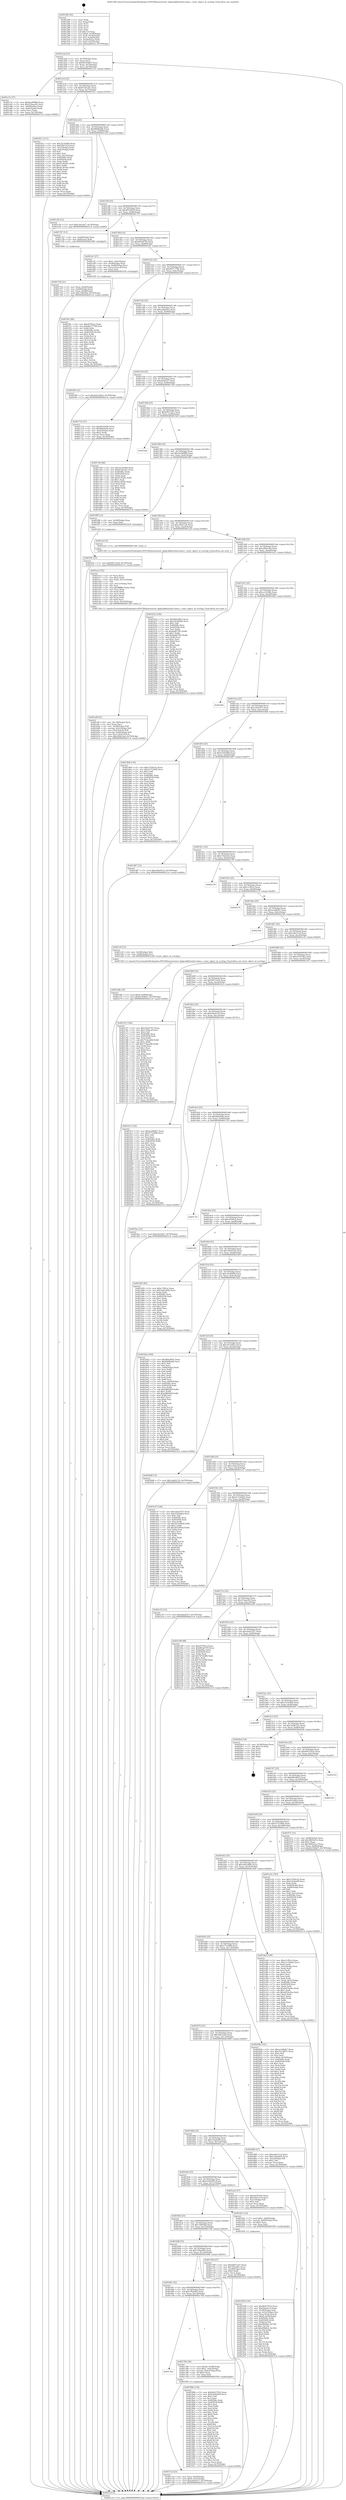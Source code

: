 digraph "0x401280" {
  label = "0x401280 (/mnt/c/Users/mathe/Desktop/tcc/POCII/binaries/extr_kphp-kdblistslists-data.c_store_object_id_overlap_Final-ollvm.out::main(0))"
  labelloc = "t"
  node[shape=record]

  Entry [label="",width=0.3,height=0.3,shape=circle,fillcolor=black,style=filled]
  "0x4012ad" [label="{
     0x4012ad [23]\l
     | [instrs]\l
     &nbsp;&nbsp;0x4012ad \<+3\>: mov -0x70(%rbp),%eax\l
     &nbsp;&nbsp;0x4012b0 \<+2\>: mov %eax,%ecx\l
     &nbsp;&nbsp;0x4012b2 \<+6\>: sub $0x82350b07,%ecx\l
     &nbsp;&nbsp;0x4012b8 \<+3\>: mov %eax,-0x74(%rbp)\l
     &nbsp;&nbsp;0x4012bb \<+3\>: mov %ecx,-0x78(%rbp)\l
     &nbsp;&nbsp;0x4012be \<+6\>: je 0000000000401e7e \<main+0xbfe\>\l
  }"]
  "0x401e7e" [label="{
     0x401e7e [27]\l
     | [instrs]\l
     &nbsp;&nbsp;0x401e7e \<+5\>: mov $0xbae90886,%eax\l
     &nbsp;&nbsp;0x401e83 \<+5\>: mov $0x216aac82,%ecx\l
     &nbsp;&nbsp;0x401e88 \<+3\>: mov -0x68(%rbp),%edx\l
     &nbsp;&nbsp;0x401e8b \<+3\>: cmp -0x4c(%rbp),%edx\l
     &nbsp;&nbsp;0x401e8e \<+3\>: cmovl %ecx,%eax\l
     &nbsp;&nbsp;0x401e91 \<+3\>: mov %eax,-0x70(%rbp)\l
     &nbsp;&nbsp;0x401e94 \<+5\>: jmp 00000000004021c4 \<main+0xf44\>\l
  }"]
  "0x4012c4" [label="{
     0x4012c4 [22]\l
     | [instrs]\l
     &nbsp;&nbsp;0x4012c4 \<+5\>: jmp 00000000004012c9 \<main+0x49\>\l
     &nbsp;&nbsp;0x4012c9 \<+3\>: mov -0x74(%rbp),%eax\l
     &nbsp;&nbsp;0x4012cc \<+5\>: sub $0x87a81ab1,%eax\l
     &nbsp;&nbsp;0x4012d1 \<+3\>: mov %eax,-0x7c(%rbp)\l
     &nbsp;&nbsp;0x4012d4 \<+6\>: je 0000000000401811 \<main+0x591\>\l
  }"]
  Exit [label="",width=0.3,height=0.3,shape=circle,fillcolor=black,style=filled,peripheries=2]
  "0x401811" [label="{
     0x401811 [111]\l
     | [instrs]\l
     &nbsp;&nbsp;0x401811 \<+5\>: mov $0x25c5e0b0,%eax\l
     &nbsp;&nbsp;0x401816 \<+5\>: mov $0x59fc522d,%ecx\l
     &nbsp;&nbsp;0x40181b \<+3\>: mov -0x5c(%rbp),%edx\l
     &nbsp;&nbsp;0x40181e \<+3\>: cmp -0x4c(%rbp),%edx\l
     &nbsp;&nbsp;0x401821 \<+4\>: setl %sil\l
     &nbsp;&nbsp;0x401825 \<+4\>: and $0x1,%sil\l
     &nbsp;&nbsp;0x401829 \<+4\>: mov %sil,-0x22(%rbp)\l
     &nbsp;&nbsp;0x40182d \<+7\>: mov 0x40506c,%edx\l
     &nbsp;&nbsp;0x401834 \<+7\>: mov 0x405058,%edi\l
     &nbsp;&nbsp;0x40183b \<+3\>: mov %edx,%r8d\l
     &nbsp;&nbsp;0x40183e \<+7\>: sub $0x41361fbc,%r8d\l
     &nbsp;&nbsp;0x401845 \<+4\>: sub $0x1,%r8d\l
     &nbsp;&nbsp;0x401849 \<+7\>: add $0x41361fbc,%r8d\l
     &nbsp;&nbsp;0x401850 \<+4\>: imul %r8d,%edx\l
     &nbsp;&nbsp;0x401854 \<+3\>: and $0x1,%edx\l
     &nbsp;&nbsp;0x401857 \<+3\>: cmp $0x0,%edx\l
     &nbsp;&nbsp;0x40185a \<+4\>: sete %sil\l
     &nbsp;&nbsp;0x40185e \<+3\>: cmp $0xa,%edi\l
     &nbsp;&nbsp;0x401861 \<+4\>: setl %r9b\l
     &nbsp;&nbsp;0x401865 \<+3\>: mov %sil,%r10b\l
     &nbsp;&nbsp;0x401868 \<+3\>: and %r9b,%r10b\l
     &nbsp;&nbsp;0x40186b \<+3\>: xor %r9b,%sil\l
     &nbsp;&nbsp;0x40186e \<+3\>: or %sil,%r10b\l
     &nbsp;&nbsp;0x401871 \<+4\>: test $0x1,%r10b\l
     &nbsp;&nbsp;0x401875 \<+3\>: cmovne %ecx,%eax\l
     &nbsp;&nbsp;0x401878 \<+3\>: mov %eax,-0x70(%rbp)\l
     &nbsp;&nbsp;0x40187b \<+5\>: jmp 00000000004021c4 \<main+0xf44\>\l
  }"]
  "0x4012da" [label="{
     0x4012da [22]\l
     | [instrs]\l
     &nbsp;&nbsp;0x4012da \<+5\>: jmp 00000000004012df \<main+0x5f\>\l
     &nbsp;&nbsp;0x4012df \<+3\>: mov -0x74(%rbp),%eax\l
     &nbsp;&nbsp;0x4012e2 \<+5\>: sub $0x88dfb4db,%eax\l
     &nbsp;&nbsp;0x4012e7 \<+3\>: mov %eax,-0x80(%rbp)\l
     &nbsp;&nbsp;0x4012ea \<+6\>: je 0000000000401c5b \<main+0x9db\>\l
  }"]
  "0x401f9c" [label="{
     0x401f9c [12]\l
     | [instrs]\l
     &nbsp;&nbsp;0x401f9c \<+7\>: movl $0xf0071b34,-0x70(%rbp)\l
     &nbsp;&nbsp;0x401fa3 \<+5\>: jmp 00000000004021c4 \<main+0xf44\>\l
  }"]
  "0x401c5b" [label="{
     0x401c5b [12]\l
     | [instrs]\l
     &nbsp;&nbsp;0x401c5b \<+7\>: movl $0xe2b3efe7,-0x70(%rbp)\l
     &nbsp;&nbsp;0x401c62 \<+5\>: jmp 00000000004021c4 \<main+0xf44\>\l
  }"]
  "0x4012f0" [label="{
     0x4012f0 [25]\l
     | [instrs]\l
     &nbsp;&nbsp;0x4012f0 \<+5\>: jmp 00000000004012f5 \<main+0x75\>\l
     &nbsp;&nbsp;0x4012f5 \<+3\>: mov -0x74(%rbp),%eax\l
     &nbsp;&nbsp;0x4012f8 \<+5\>: sub $0x90324f30,%eax\l
     &nbsp;&nbsp;0x4012fd \<+6\>: mov %eax,-0x84(%rbp)\l
     &nbsp;&nbsp;0x401303 \<+6\>: je 0000000000401747 \<main+0x4c7\>\l
  }"]
  "0x401f0c" [label="{
     0x401f0c [89]\l
     | [instrs]\l
     &nbsp;&nbsp;0x401f0c \<+5\>: mov $0xe9795e2,%edx\l
     &nbsp;&nbsp;0x401f11 \<+5\>: mov $0x9b377706,%esi\l
     &nbsp;&nbsp;0x401f16 \<+3\>: xor %r8d,%r8d\l
     &nbsp;&nbsp;0x401f19 \<+8\>: mov 0x40506c,%r9d\l
     &nbsp;&nbsp;0x401f21 \<+8\>: mov 0x405058,%r10d\l
     &nbsp;&nbsp;0x401f29 \<+4\>: sub $0x1,%r8d\l
     &nbsp;&nbsp;0x401f2d \<+3\>: mov %r9d,%r11d\l
     &nbsp;&nbsp;0x401f30 \<+3\>: add %r8d,%r11d\l
     &nbsp;&nbsp;0x401f33 \<+4\>: imul %r11d,%r9d\l
     &nbsp;&nbsp;0x401f37 \<+4\>: and $0x1,%r9d\l
     &nbsp;&nbsp;0x401f3b \<+4\>: cmp $0x0,%r9d\l
     &nbsp;&nbsp;0x401f3f \<+3\>: sete %bl\l
     &nbsp;&nbsp;0x401f42 \<+4\>: cmp $0xa,%r10d\l
     &nbsp;&nbsp;0x401f46 \<+4\>: setl %r14b\l
     &nbsp;&nbsp;0x401f4a \<+3\>: mov %bl,%r15b\l
     &nbsp;&nbsp;0x401f4d \<+3\>: and %r14b,%r15b\l
     &nbsp;&nbsp;0x401f50 \<+3\>: xor %r14b,%bl\l
     &nbsp;&nbsp;0x401f53 \<+3\>: or %bl,%r15b\l
     &nbsp;&nbsp;0x401f56 \<+4\>: test $0x1,%r15b\l
     &nbsp;&nbsp;0x401f5a \<+3\>: cmovne %esi,%edx\l
     &nbsp;&nbsp;0x401f5d \<+3\>: mov %edx,-0x70(%rbp)\l
     &nbsp;&nbsp;0x401f60 \<+5\>: jmp 00000000004021c4 \<main+0xf44\>\l
  }"]
  "0x401747" [label="{
     0x401747 [13]\l
     | [instrs]\l
     &nbsp;&nbsp;0x401747 \<+4\>: mov -0x40(%rbp),%rax\l
     &nbsp;&nbsp;0x40174b \<+4\>: mov 0x8(%rax),%rdi\l
     &nbsp;&nbsp;0x40174f \<+5\>: call 0000000000401060 \<atoi@plt\>\l
     | [calls]\l
     &nbsp;&nbsp;0x401060 \{1\} (unknown)\l
  }"]
  "0x401309" [label="{
     0x401309 [25]\l
     | [instrs]\l
     &nbsp;&nbsp;0x401309 \<+5\>: jmp 000000000040130e \<main+0x8e\>\l
     &nbsp;&nbsp;0x40130e \<+3\>: mov -0x74(%rbp),%eax\l
     &nbsp;&nbsp;0x401311 \<+5\>: sub $0x993a8739,%eax\l
     &nbsp;&nbsp;0x401316 \<+6\>: mov %eax,-0x88(%rbp)\l
     &nbsp;&nbsp;0x40131c \<+6\>: je 0000000000401ef1 \<main+0xc71\>\l
  }"]
  "0x401e6b" [label="{
     0x401e6b [19]\l
     | [instrs]\l
     &nbsp;&nbsp;0x401e6b \<+7\>: movl $0x0,-0x68(%rbp)\l
     &nbsp;&nbsp;0x401e72 \<+7\>: movl $0x82350b07,-0x70(%rbp)\l
     &nbsp;&nbsp;0x401e79 \<+5\>: jmp 00000000004021c4 \<main+0xf44\>\l
  }"]
  "0x401ef1" [label="{
     0x401ef1 [27]\l
     | [instrs]\l
     &nbsp;&nbsp;0x401ef1 \<+7\>: movl $0x1,-0x6c(%rbp)\l
     &nbsp;&nbsp;0x401ef8 \<+4\>: mov -0x58(%rbp),%rax\l
     &nbsp;&nbsp;0x401efc \<+4\>: movslq -0x68(%rbp),%rcx\l
     &nbsp;&nbsp;0x401f00 \<+4\>: mov (%rax,%rcx,8),%rax\l
     &nbsp;&nbsp;0x401f04 \<+3\>: mov %rax,%rdi\l
     &nbsp;&nbsp;0x401f07 \<+5\>: call 0000000000401030 \<free@plt\>\l
     | [calls]\l
     &nbsp;&nbsp;0x401030 \{1\} (unknown)\l
  }"]
  "0x401322" [label="{
     0x401322 [25]\l
     | [instrs]\l
     &nbsp;&nbsp;0x401322 \<+5\>: jmp 0000000000401327 \<main+0xa7\>\l
     &nbsp;&nbsp;0x401327 \<+3\>: mov -0x74(%rbp),%eax\l
     &nbsp;&nbsp;0x40132a \<+5\>: sub $0x9b377706,%eax\l
     &nbsp;&nbsp;0x40132f \<+6\>: mov %eax,-0x8c(%rbp)\l
     &nbsp;&nbsp;0x401335 \<+6\>: je 0000000000401f65 \<main+0xce5\>\l
  }"]
  "0x401af9" [label="{
     0x401af9 [41]\l
     | [instrs]\l
     &nbsp;&nbsp;0x401af9 \<+6\>: mov -0x130(%rbp),%ecx\l
     &nbsp;&nbsp;0x401aff \<+3\>: imul %eax,%ecx\l
     &nbsp;&nbsp;0x401b02 \<+4\>: mov -0x58(%rbp),%r8\l
     &nbsp;&nbsp;0x401b06 \<+4\>: movslq -0x5c(%rbp),%r9\l
     &nbsp;&nbsp;0x401b0a \<+4\>: mov (%r8,%r9,8),%r8\l
     &nbsp;&nbsp;0x401b0e \<+4\>: movslq -0x64(%rbp),%r9\l
     &nbsp;&nbsp;0x401b12 \<+4\>: mov %ecx,(%r8,%r9,4)\l
     &nbsp;&nbsp;0x401b16 \<+7\>: movl $0xc69d3c4d,-0x70(%rbp)\l
     &nbsp;&nbsp;0x401b1d \<+5\>: jmp 00000000004021c4 \<main+0xf44\>\l
  }"]
  "0x401f65" [label="{
     0x401f65 [12]\l
     | [instrs]\l
     &nbsp;&nbsp;0x401f65 \<+7\>: movl $0x4d21d8e4,-0x70(%rbp)\l
     &nbsp;&nbsp;0x401f6c \<+5\>: jmp 00000000004021c4 \<main+0xf44\>\l
  }"]
  "0x40133b" [label="{
     0x40133b [25]\l
     | [instrs]\l
     &nbsp;&nbsp;0x40133b \<+5\>: jmp 0000000000401340 \<main+0xc0\>\l
     &nbsp;&nbsp;0x401340 \<+3\>: mov -0x74(%rbp),%eax\l
     &nbsp;&nbsp;0x401343 \<+5\>: sub $0xaa46a61a,%eax\l
     &nbsp;&nbsp;0x401348 \<+6\>: mov %eax,-0x90(%rbp)\l
     &nbsp;&nbsp;0x40134e \<+6\>: je 0000000000401714 \<main+0x494\>\l
  }"]
  "0x401ac5" [label="{
     0x401ac5 [52]\l
     | [instrs]\l
     &nbsp;&nbsp;0x401ac5 \<+2\>: xor %ecx,%ecx\l
     &nbsp;&nbsp;0x401ac7 \<+5\>: mov $0x2,%edx\l
     &nbsp;&nbsp;0x401acc \<+6\>: mov %edx,-0x12c(%rbp)\l
     &nbsp;&nbsp;0x401ad2 \<+1\>: cltd\l
     &nbsp;&nbsp;0x401ad3 \<+6\>: mov -0x12c(%rbp),%esi\l
     &nbsp;&nbsp;0x401ad9 \<+2\>: idiv %esi\l
     &nbsp;&nbsp;0x401adb \<+6\>: imul $0xfffffffe,%edx,%edx\l
     &nbsp;&nbsp;0x401ae1 \<+2\>: mov %ecx,%edi\l
     &nbsp;&nbsp;0x401ae3 \<+2\>: sub %edx,%edi\l
     &nbsp;&nbsp;0x401ae5 \<+2\>: mov %ecx,%edx\l
     &nbsp;&nbsp;0x401ae7 \<+3\>: sub $0x1,%edx\l
     &nbsp;&nbsp;0x401aea \<+2\>: add %edx,%edi\l
     &nbsp;&nbsp;0x401aec \<+2\>: sub %edi,%ecx\l
     &nbsp;&nbsp;0x401aee \<+6\>: mov %ecx,-0x130(%rbp)\l
     &nbsp;&nbsp;0x401af4 \<+5\>: call 0000000000401160 \<next_i\>\l
     | [calls]\l
     &nbsp;&nbsp;0x401160 \{1\} (/mnt/c/Users/mathe/Desktop/tcc/POCII/binaries/extr_kphp-kdblistslists-data.c_store_object_id_overlap_Final-ollvm.out::next_i)\l
  }"]
  "0x401714" [label="{
     0x401714 [27]\l
     | [instrs]\l
     &nbsp;&nbsp;0x401714 \<+5\>: mov $0x90324f30,%eax\l
     &nbsp;&nbsp;0x401719 \<+5\>: mov $0xf8d2fa0b,%ecx\l
     &nbsp;&nbsp;0x40171e \<+3\>: mov -0x2c(%rbp),%edx\l
     &nbsp;&nbsp;0x401721 \<+3\>: cmp $0x2,%edx\l
     &nbsp;&nbsp;0x401724 \<+3\>: cmovne %ecx,%eax\l
     &nbsp;&nbsp;0x401727 \<+3\>: mov %eax,-0x70(%rbp)\l
     &nbsp;&nbsp;0x40172a \<+5\>: jmp 00000000004021c4 \<main+0xf44\>\l
  }"]
  "0x401354" [label="{
     0x401354 [25]\l
     | [instrs]\l
     &nbsp;&nbsp;0x401354 \<+5\>: jmp 0000000000401359 \<main+0xd9\>\l
     &nbsp;&nbsp;0x401359 \<+3\>: mov -0x74(%rbp),%eax\l
     &nbsp;&nbsp;0x40135c \<+5\>: sub $0xabfa4527,%eax\l
     &nbsp;&nbsp;0x401361 \<+6\>: mov %eax,-0x94(%rbp)\l
     &nbsp;&nbsp;0x401367 \<+6\>: je 00000000004017b9 \<main+0x539\>\l
  }"]
  "0x4021c4" [label="{
     0x4021c4 [5]\l
     | [instrs]\l
     &nbsp;&nbsp;0x4021c4 \<+5\>: jmp 00000000004012ad \<main+0x2d\>\l
  }"]
  "0x401280" [label="{
     0x401280 [45]\l
     | [instrs]\l
     &nbsp;&nbsp;0x401280 \<+1\>: push %rbp\l
     &nbsp;&nbsp;0x401281 \<+3\>: mov %rsp,%rbp\l
     &nbsp;&nbsp;0x401284 \<+2\>: push %r15\l
     &nbsp;&nbsp;0x401286 \<+2\>: push %r14\l
     &nbsp;&nbsp;0x401288 \<+2\>: push %r12\l
     &nbsp;&nbsp;0x40128a \<+1\>: push %rbx\l
     &nbsp;&nbsp;0x40128b \<+7\>: sub $0x110,%rsp\l
     &nbsp;&nbsp;0x401292 \<+7\>: movl $0x0,-0x30(%rbp)\l
     &nbsp;&nbsp;0x401299 \<+3\>: mov %edi,-0x34(%rbp)\l
     &nbsp;&nbsp;0x40129c \<+4\>: mov %rsi,-0x40(%rbp)\l
     &nbsp;&nbsp;0x4012a0 \<+3\>: mov -0x34(%rbp),%edi\l
     &nbsp;&nbsp;0x4012a3 \<+3\>: mov %edi,-0x2c(%rbp)\l
     &nbsp;&nbsp;0x4012a6 \<+7\>: movl $0xaa46a61a,-0x70(%rbp)\l
  }"]
  "0x401754" [label="{
     0x401754 [21]\l
     | [instrs]\l
     &nbsp;&nbsp;0x401754 \<+3\>: mov %eax,-0x44(%rbp)\l
     &nbsp;&nbsp;0x401757 \<+3\>: mov -0x44(%rbp),%eax\l
     &nbsp;&nbsp;0x40175a \<+3\>: mov %eax,-0x28(%rbp)\l
     &nbsp;&nbsp;0x40175d \<+7\>: movl $0x72ff1644,-0x70(%rbp)\l
     &nbsp;&nbsp;0x401764 \<+5\>: jmp 00000000004021c4 \<main+0xf44\>\l
  }"]
  "0x401938" [label="{
     0x401938 [116]\l
     | [instrs]\l
     &nbsp;&nbsp;0x401938 \<+5\>: mov $0x40d3701b,%ecx\l
     &nbsp;&nbsp;0x40193d \<+5\>: mov $0xf2ba41c0,%edx\l
     &nbsp;&nbsp;0x401942 \<+4\>: mov -0x58(%rbp),%rdi\l
     &nbsp;&nbsp;0x401946 \<+4\>: movslq -0x5c(%rbp),%rsi\l
     &nbsp;&nbsp;0x40194a \<+4\>: mov %rax,(%rdi,%rsi,8)\l
     &nbsp;&nbsp;0x40194e \<+7\>: movl $0x0,-0x64(%rbp)\l
     &nbsp;&nbsp;0x401955 \<+8\>: mov 0x40506c,%r8d\l
     &nbsp;&nbsp;0x40195d \<+8\>: mov 0x405058,%r9d\l
     &nbsp;&nbsp;0x401965 \<+3\>: mov %r8d,%r10d\l
     &nbsp;&nbsp;0x401968 \<+7\>: sub $0x4f9d62c,%r10d\l
     &nbsp;&nbsp;0x40196f \<+4\>: sub $0x1,%r10d\l
     &nbsp;&nbsp;0x401973 \<+7\>: add $0x4f9d62c,%r10d\l
     &nbsp;&nbsp;0x40197a \<+4\>: imul %r10d,%r8d\l
     &nbsp;&nbsp;0x40197e \<+4\>: and $0x1,%r8d\l
     &nbsp;&nbsp;0x401982 \<+4\>: cmp $0x0,%r8d\l
     &nbsp;&nbsp;0x401986 \<+4\>: sete %r11b\l
     &nbsp;&nbsp;0x40198a \<+4\>: cmp $0xa,%r9d\l
     &nbsp;&nbsp;0x40198e \<+3\>: setl %bl\l
     &nbsp;&nbsp;0x401991 \<+3\>: mov %r11b,%r14b\l
     &nbsp;&nbsp;0x401994 \<+3\>: and %bl,%r14b\l
     &nbsp;&nbsp;0x401997 \<+3\>: xor %bl,%r11b\l
     &nbsp;&nbsp;0x40199a \<+3\>: or %r11b,%r14b\l
     &nbsp;&nbsp;0x40199d \<+4\>: test $0x1,%r14b\l
     &nbsp;&nbsp;0x4019a1 \<+3\>: cmovne %edx,%ecx\l
     &nbsp;&nbsp;0x4019a4 \<+3\>: mov %ecx,-0x70(%rbp)\l
     &nbsp;&nbsp;0x4019a7 \<+5\>: jmp 00000000004021c4 \<main+0xf44\>\l
  }"]
  "0x4017b9" [label="{
     0x4017b9 [88]\l
     | [instrs]\l
     &nbsp;&nbsp;0x4017b9 \<+5\>: mov $0x25c5e0b0,%eax\l
     &nbsp;&nbsp;0x4017be \<+5\>: mov $0x87a81ab1,%ecx\l
     &nbsp;&nbsp;0x4017c3 \<+7\>: mov 0x40506c,%edx\l
     &nbsp;&nbsp;0x4017ca \<+7\>: mov 0x405058,%esi\l
     &nbsp;&nbsp;0x4017d1 \<+2\>: mov %edx,%edi\l
     &nbsp;&nbsp;0x4017d3 \<+6\>: add $0xb13926c,%edi\l
     &nbsp;&nbsp;0x4017d9 \<+3\>: sub $0x1,%edi\l
     &nbsp;&nbsp;0x4017dc \<+6\>: sub $0xb13926c,%edi\l
     &nbsp;&nbsp;0x4017e2 \<+3\>: imul %edi,%edx\l
     &nbsp;&nbsp;0x4017e5 \<+3\>: and $0x1,%edx\l
     &nbsp;&nbsp;0x4017e8 \<+3\>: cmp $0x0,%edx\l
     &nbsp;&nbsp;0x4017eb \<+4\>: sete %r8b\l
     &nbsp;&nbsp;0x4017ef \<+3\>: cmp $0xa,%esi\l
     &nbsp;&nbsp;0x4017f2 \<+4\>: setl %r9b\l
     &nbsp;&nbsp;0x4017f6 \<+3\>: mov %r8b,%r10b\l
     &nbsp;&nbsp;0x4017f9 \<+3\>: and %r9b,%r10b\l
     &nbsp;&nbsp;0x4017fc \<+3\>: xor %r9b,%r8b\l
     &nbsp;&nbsp;0x4017ff \<+3\>: or %r8b,%r10b\l
     &nbsp;&nbsp;0x401802 \<+4\>: test $0x1,%r10b\l
     &nbsp;&nbsp;0x401806 \<+3\>: cmovne %ecx,%eax\l
     &nbsp;&nbsp;0x401809 \<+3\>: mov %eax,-0x70(%rbp)\l
     &nbsp;&nbsp;0x40180c \<+5\>: jmp 00000000004021c4 \<main+0xf44\>\l
  }"]
  "0x40136d" [label="{
     0x40136d [25]\l
     | [instrs]\l
     &nbsp;&nbsp;0x40136d \<+5\>: jmp 0000000000401372 \<main+0xf2\>\l
     &nbsp;&nbsp;0x401372 \<+3\>: mov -0x74(%rbp),%eax\l
     &nbsp;&nbsp;0x401375 \<+5\>: sub $0xb9972c67,%eax\l
     &nbsp;&nbsp;0x40137a \<+6\>: mov %eax,-0x98(%rbp)\l
     &nbsp;&nbsp;0x401380 \<+6\>: je 0000000000401fa8 \<main+0xd28\>\l
  }"]
  "0x4017a2" [label="{
     0x4017a2 [23]\l
     | [instrs]\l
     &nbsp;&nbsp;0x4017a2 \<+4\>: mov %rax,-0x58(%rbp)\l
     &nbsp;&nbsp;0x4017a6 \<+7\>: movl $0x0,-0x5c(%rbp)\l
     &nbsp;&nbsp;0x4017ad \<+7\>: movl $0xabfa4527,-0x70(%rbp)\l
     &nbsp;&nbsp;0x4017b4 \<+5\>: jmp 00000000004021c4 \<main+0xf44\>\l
  }"]
  "0x401fa8" [label="{
     0x401fa8\l
  }", style=dashed]
  "0x401386" [label="{
     0x401386 [25]\l
     | [instrs]\l
     &nbsp;&nbsp;0x401386 \<+5\>: jmp 000000000040138b \<main+0x10b\>\l
     &nbsp;&nbsp;0x40138b \<+3\>: mov -0x74(%rbp),%eax\l
     &nbsp;&nbsp;0x40138e \<+5\>: sub $0xbae90886,%eax\l
     &nbsp;&nbsp;0x401393 \<+6\>: mov %eax,-0x9c(%rbp)\l
     &nbsp;&nbsp;0x401399 \<+6\>: je 0000000000401f90 \<main+0xd10\>\l
  }"]
  "0x40170a" [label="{
     0x40170a\l
  }", style=dashed]
  "0x401f90" [label="{
     0x401f90 [12]\l
     | [instrs]\l
     &nbsp;&nbsp;0x401f90 \<+4\>: mov -0x58(%rbp),%rax\l
     &nbsp;&nbsp;0x401f94 \<+3\>: mov %rax,%rdi\l
     &nbsp;&nbsp;0x401f97 \<+5\>: call 0000000000401030 \<free@plt\>\l
     | [calls]\l
     &nbsp;&nbsp;0x401030 \{1\} (unknown)\l
  }"]
  "0x40139f" [label="{
     0x40139f [25]\l
     | [instrs]\l
     &nbsp;&nbsp;0x40139f \<+5\>: jmp 00000000004013a4 \<main+0x124\>\l
     &nbsp;&nbsp;0x4013a4 \<+3\>: mov -0x74(%rbp),%eax\l
     &nbsp;&nbsp;0x4013a7 \<+5\>: sub $0xc58351c6,%eax\l
     &nbsp;&nbsp;0x4013ac \<+6\>: mov %eax,-0xa0(%rbp)\l
     &nbsp;&nbsp;0x4013b2 \<+6\>: je 0000000000401ac0 \<main+0x840\>\l
  }"]
  "0x401784" [label="{
     0x401784 [30]\l
     | [instrs]\l
     &nbsp;&nbsp;0x401784 \<+7\>: movl $0x64,-0x48(%rbp)\l
     &nbsp;&nbsp;0x40178b \<+7\>: movl $0x1,-0x4c(%rbp)\l
     &nbsp;&nbsp;0x401792 \<+4\>: movslq -0x4c(%rbp),%rax\l
     &nbsp;&nbsp;0x401796 \<+4\>: shl $0x3,%rax\l
     &nbsp;&nbsp;0x40179a \<+3\>: mov %rax,%rdi\l
     &nbsp;&nbsp;0x40179d \<+5\>: call 0000000000401050 \<malloc@plt\>\l
     | [calls]\l
     &nbsp;&nbsp;0x401050 \{1\} (unknown)\l
  }"]
  "0x401ac0" [label="{
     0x401ac0 [5]\l
     | [instrs]\l
     &nbsp;&nbsp;0x401ac0 \<+5\>: call 0000000000401160 \<next_i\>\l
     | [calls]\l
     &nbsp;&nbsp;0x401160 \{1\} (/mnt/c/Users/mathe/Desktop/tcc/POCII/binaries/extr_kphp-kdblistslists-data.c_store_object_id_overlap_Final-ollvm.out::next_i)\l
  }"]
  "0x4013b8" [label="{
     0x4013b8 [25]\l
     | [instrs]\l
     &nbsp;&nbsp;0x4013b8 \<+5\>: jmp 00000000004013bd \<main+0x13d\>\l
     &nbsp;&nbsp;0x4013bd \<+3\>: mov -0x74(%rbp),%eax\l
     &nbsp;&nbsp;0x4013c0 \<+5\>: sub $0xc69d3c4d,%eax\l
     &nbsp;&nbsp;0x4013c5 \<+6\>: mov %eax,-0xa4(%rbp)\l
     &nbsp;&nbsp;0x4013cb \<+6\>: je 0000000000401b22 \<main+0x8a2\>\l
  }"]
  "0x4016f1" [label="{
     0x4016f1 [25]\l
     | [instrs]\l
     &nbsp;&nbsp;0x4016f1 \<+5\>: jmp 00000000004016f6 \<main+0x476\>\l
     &nbsp;&nbsp;0x4016f6 \<+3\>: mov -0x74(%rbp),%eax\l
     &nbsp;&nbsp;0x4016f9 \<+5\>: sub $0x7f02af01,%eax\l
     &nbsp;&nbsp;0x4016fe \<+6\>: mov %eax,-0x128(%rbp)\l
     &nbsp;&nbsp;0x401704 \<+6\>: je 0000000000401784 \<main+0x504\>\l
  }"]
  "0x401b22" [label="{
     0x401b22 [144]\l
     | [instrs]\l
     &nbsp;&nbsp;0x401b22 \<+5\>: mov $0x484c89e5,%eax\l
     &nbsp;&nbsp;0x401b27 \<+5\>: mov $0x19cd9494,%ecx\l
     &nbsp;&nbsp;0x401b2c \<+2\>: mov $0x1,%dl\l
     &nbsp;&nbsp;0x401b2e \<+7\>: mov 0x40506c,%esi\l
     &nbsp;&nbsp;0x401b35 \<+7\>: mov 0x405058,%edi\l
     &nbsp;&nbsp;0x401b3c \<+3\>: mov %esi,%r8d\l
     &nbsp;&nbsp;0x401b3f \<+7\>: sub $0xbaf67583,%r8d\l
     &nbsp;&nbsp;0x401b46 \<+4\>: sub $0x1,%r8d\l
     &nbsp;&nbsp;0x401b4a \<+7\>: add $0xbaf67583,%r8d\l
     &nbsp;&nbsp;0x401b51 \<+4\>: imul %r8d,%esi\l
     &nbsp;&nbsp;0x401b55 \<+3\>: and $0x1,%esi\l
     &nbsp;&nbsp;0x401b58 \<+3\>: cmp $0x0,%esi\l
     &nbsp;&nbsp;0x401b5b \<+4\>: sete %r9b\l
     &nbsp;&nbsp;0x401b5f \<+3\>: cmp $0xa,%edi\l
     &nbsp;&nbsp;0x401b62 \<+4\>: setl %r10b\l
     &nbsp;&nbsp;0x401b66 \<+3\>: mov %r9b,%r11b\l
     &nbsp;&nbsp;0x401b69 \<+4\>: xor $0xff,%r11b\l
     &nbsp;&nbsp;0x401b6d \<+3\>: mov %r10b,%bl\l
     &nbsp;&nbsp;0x401b70 \<+3\>: xor $0xff,%bl\l
     &nbsp;&nbsp;0x401b73 \<+3\>: xor $0x0,%dl\l
     &nbsp;&nbsp;0x401b76 \<+3\>: mov %r11b,%r14b\l
     &nbsp;&nbsp;0x401b79 \<+4\>: and $0x0,%r14b\l
     &nbsp;&nbsp;0x401b7d \<+3\>: and %dl,%r9b\l
     &nbsp;&nbsp;0x401b80 \<+3\>: mov %bl,%r15b\l
     &nbsp;&nbsp;0x401b83 \<+4\>: and $0x0,%r15b\l
     &nbsp;&nbsp;0x401b87 \<+3\>: and %dl,%r10b\l
     &nbsp;&nbsp;0x401b8a \<+3\>: or %r9b,%r14b\l
     &nbsp;&nbsp;0x401b8d \<+3\>: or %r10b,%r15b\l
     &nbsp;&nbsp;0x401b90 \<+3\>: xor %r15b,%r14b\l
     &nbsp;&nbsp;0x401b93 \<+3\>: or %bl,%r11b\l
     &nbsp;&nbsp;0x401b96 \<+4\>: xor $0xff,%r11b\l
     &nbsp;&nbsp;0x401b9a \<+3\>: or $0x0,%dl\l
     &nbsp;&nbsp;0x401b9d \<+3\>: and %dl,%r11b\l
     &nbsp;&nbsp;0x401ba0 \<+3\>: or %r11b,%r14b\l
     &nbsp;&nbsp;0x401ba3 \<+4\>: test $0x1,%r14b\l
     &nbsp;&nbsp;0x401ba7 \<+3\>: cmovne %ecx,%eax\l
     &nbsp;&nbsp;0x401baa \<+3\>: mov %eax,-0x70(%rbp)\l
     &nbsp;&nbsp;0x401bad \<+5\>: jmp 00000000004021c4 \<main+0xf44\>\l
  }"]
  "0x4013d1" [label="{
     0x4013d1 [25]\l
     | [instrs]\l
     &nbsp;&nbsp;0x4013d1 \<+5\>: jmp 00000000004013d6 \<main+0x156\>\l
     &nbsp;&nbsp;0x4013d6 \<+3\>: mov -0x74(%rbp),%eax\l
     &nbsp;&nbsp;0x4013d9 \<+5\>: sub $0xccc4346e,%eax\l
     &nbsp;&nbsp;0x4013de \<+6\>: mov %eax,-0xa8(%rbp)\l
     &nbsp;&nbsp;0x4013e4 \<+6\>: je 0000000000401fb4 \<main+0xd34\>\l
  }"]
  "0x40189b" [label="{
     0x40189b [134]\l
     | [instrs]\l
     &nbsp;&nbsp;0x40189b \<+5\>: mov $0x40d3701b,%eax\l
     &nbsp;&nbsp;0x4018a0 \<+5\>: mov $0x61b92d50,%ecx\l
     &nbsp;&nbsp;0x4018a5 \<+2\>: mov $0x1,%dl\l
     &nbsp;&nbsp;0x4018a7 \<+2\>: xor %esi,%esi\l
     &nbsp;&nbsp;0x4018a9 \<+7\>: mov 0x40506c,%edi\l
     &nbsp;&nbsp;0x4018b0 \<+8\>: mov 0x405058,%r8d\l
     &nbsp;&nbsp;0x4018b8 \<+3\>: sub $0x1,%esi\l
     &nbsp;&nbsp;0x4018bb \<+3\>: mov %edi,%r9d\l
     &nbsp;&nbsp;0x4018be \<+3\>: add %esi,%r9d\l
     &nbsp;&nbsp;0x4018c1 \<+4\>: imul %r9d,%edi\l
     &nbsp;&nbsp;0x4018c5 \<+3\>: and $0x1,%edi\l
     &nbsp;&nbsp;0x4018c8 \<+3\>: cmp $0x0,%edi\l
     &nbsp;&nbsp;0x4018cb \<+4\>: sete %r10b\l
     &nbsp;&nbsp;0x4018cf \<+4\>: cmp $0xa,%r8d\l
     &nbsp;&nbsp;0x4018d3 \<+4\>: setl %r11b\l
     &nbsp;&nbsp;0x4018d7 \<+3\>: mov %r10b,%bl\l
     &nbsp;&nbsp;0x4018da \<+3\>: xor $0xff,%bl\l
     &nbsp;&nbsp;0x4018dd \<+3\>: mov %r11b,%r14b\l
     &nbsp;&nbsp;0x4018e0 \<+4\>: xor $0xff,%r14b\l
     &nbsp;&nbsp;0x4018e4 \<+3\>: xor $0x1,%dl\l
     &nbsp;&nbsp;0x4018e7 \<+3\>: mov %bl,%r15b\l
     &nbsp;&nbsp;0x4018ea \<+4\>: and $0xff,%r15b\l
     &nbsp;&nbsp;0x4018ee \<+3\>: and %dl,%r10b\l
     &nbsp;&nbsp;0x4018f1 \<+3\>: mov %r14b,%r12b\l
     &nbsp;&nbsp;0x4018f4 \<+4\>: and $0xff,%r12b\l
     &nbsp;&nbsp;0x4018f8 \<+3\>: and %dl,%r11b\l
     &nbsp;&nbsp;0x4018fb \<+3\>: or %r10b,%r15b\l
     &nbsp;&nbsp;0x4018fe \<+3\>: or %r11b,%r12b\l
     &nbsp;&nbsp;0x401901 \<+3\>: xor %r12b,%r15b\l
     &nbsp;&nbsp;0x401904 \<+3\>: or %r14b,%bl\l
     &nbsp;&nbsp;0x401907 \<+3\>: xor $0xff,%bl\l
     &nbsp;&nbsp;0x40190a \<+3\>: or $0x1,%dl\l
     &nbsp;&nbsp;0x40190d \<+2\>: and %dl,%bl\l
     &nbsp;&nbsp;0x40190f \<+3\>: or %bl,%r15b\l
     &nbsp;&nbsp;0x401912 \<+4\>: test $0x1,%r15b\l
     &nbsp;&nbsp;0x401916 \<+3\>: cmovne %ecx,%eax\l
     &nbsp;&nbsp;0x401919 \<+3\>: mov %eax,-0x70(%rbp)\l
     &nbsp;&nbsp;0x40191c \<+5\>: jmp 00000000004021c4 \<main+0xf44\>\l
  }"]
  "0x401fb4" [label="{
     0x401fb4\l
  }", style=dashed]
  "0x4013ea" [label="{
     0x4013ea [25]\l
     | [instrs]\l
     &nbsp;&nbsp;0x4013ea \<+5\>: jmp 00000000004013ef \<main+0x16f\>\l
     &nbsp;&nbsp;0x4013ef \<+3\>: mov -0x74(%rbp),%eax\l
     &nbsp;&nbsp;0x4013f2 \<+5\>: sub $0xe2b3efe7,%eax\l
     &nbsp;&nbsp;0x4013f7 \<+6\>: mov %eax,-0xac(%rbp)\l
     &nbsp;&nbsp;0x4013fd \<+6\>: je 00000000004019b8 \<main+0x738\>\l
  }"]
  "0x4016d8" [label="{
     0x4016d8 [25]\l
     | [instrs]\l
     &nbsp;&nbsp;0x4016d8 \<+5\>: jmp 00000000004016dd \<main+0x45d\>\l
     &nbsp;&nbsp;0x4016dd \<+3\>: mov -0x74(%rbp),%eax\l
     &nbsp;&nbsp;0x4016e0 \<+5\>: sub $0x7e8ab493,%eax\l
     &nbsp;&nbsp;0x4016e5 \<+6\>: mov %eax,-0x124(%rbp)\l
     &nbsp;&nbsp;0x4016eb \<+6\>: je 000000000040189b \<main+0x61b\>\l
  }"]
  "0x4019b8" [label="{
     0x4019b8 [134]\l
     | [instrs]\l
     &nbsp;&nbsp;0x4019b8 \<+5\>: mov $0xe742be3e,%eax\l
     &nbsp;&nbsp;0x4019bd \<+5\>: mov $0x52723409,%ecx\l
     &nbsp;&nbsp;0x4019c2 \<+2\>: mov $0x1,%dl\l
     &nbsp;&nbsp;0x4019c4 \<+2\>: xor %esi,%esi\l
     &nbsp;&nbsp;0x4019c6 \<+7\>: mov 0x40506c,%edi\l
     &nbsp;&nbsp;0x4019cd \<+8\>: mov 0x405058,%r8d\l
     &nbsp;&nbsp;0x4019d5 \<+3\>: sub $0x1,%esi\l
     &nbsp;&nbsp;0x4019d8 \<+3\>: mov %edi,%r9d\l
     &nbsp;&nbsp;0x4019db \<+3\>: add %esi,%r9d\l
     &nbsp;&nbsp;0x4019de \<+4\>: imul %r9d,%edi\l
     &nbsp;&nbsp;0x4019e2 \<+3\>: and $0x1,%edi\l
     &nbsp;&nbsp;0x4019e5 \<+3\>: cmp $0x0,%edi\l
     &nbsp;&nbsp;0x4019e8 \<+4\>: sete %r10b\l
     &nbsp;&nbsp;0x4019ec \<+4\>: cmp $0xa,%r8d\l
     &nbsp;&nbsp;0x4019f0 \<+4\>: setl %r11b\l
     &nbsp;&nbsp;0x4019f4 \<+3\>: mov %r10b,%bl\l
     &nbsp;&nbsp;0x4019f7 \<+3\>: xor $0xff,%bl\l
     &nbsp;&nbsp;0x4019fa \<+3\>: mov %r11b,%r14b\l
     &nbsp;&nbsp;0x4019fd \<+4\>: xor $0xff,%r14b\l
     &nbsp;&nbsp;0x401a01 \<+3\>: xor $0x0,%dl\l
     &nbsp;&nbsp;0x401a04 \<+3\>: mov %bl,%r15b\l
     &nbsp;&nbsp;0x401a07 \<+4\>: and $0x0,%r15b\l
     &nbsp;&nbsp;0x401a0b \<+3\>: and %dl,%r10b\l
     &nbsp;&nbsp;0x401a0e \<+3\>: mov %r14b,%r12b\l
     &nbsp;&nbsp;0x401a11 \<+4\>: and $0x0,%r12b\l
     &nbsp;&nbsp;0x401a15 \<+3\>: and %dl,%r11b\l
     &nbsp;&nbsp;0x401a18 \<+3\>: or %r10b,%r15b\l
     &nbsp;&nbsp;0x401a1b \<+3\>: or %r11b,%r12b\l
     &nbsp;&nbsp;0x401a1e \<+3\>: xor %r12b,%r15b\l
     &nbsp;&nbsp;0x401a21 \<+3\>: or %r14b,%bl\l
     &nbsp;&nbsp;0x401a24 \<+3\>: xor $0xff,%bl\l
     &nbsp;&nbsp;0x401a27 \<+3\>: or $0x0,%dl\l
     &nbsp;&nbsp;0x401a2a \<+2\>: and %dl,%bl\l
     &nbsp;&nbsp;0x401a2c \<+3\>: or %bl,%r15b\l
     &nbsp;&nbsp;0x401a2f \<+4\>: test $0x1,%r15b\l
     &nbsp;&nbsp;0x401a33 \<+3\>: cmovne %ecx,%eax\l
     &nbsp;&nbsp;0x401a36 \<+3\>: mov %eax,-0x70(%rbp)\l
     &nbsp;&nbsp;0x401a39 \<+5\>: jmp 00000000004021c4 \<main+0xf44\>\l
  }"]
  "0x401403" [label="{
     0x401403 [25]\l
     | [instrs]\l
     &nbsp;&nbsp;0x401403 \<+5\>: jmp 0000000000401408 \<main+0x188\>\l
     &nbsp;&nbsp;0x401408 \<+3\>: mov -0x74(%rbp),%eax\l
     &nbsp;&nbsp;0x40140b \<+5\>: sub $0xe52d28b0,%eax\l
     &nbsp;&nbsp;0x401410 \<+6\>: mov %eax,-0xb0(%rbp)\l
     &nbsp;&nbsp;0x401416 \<+6\>: je 0000000000401d87 \<main+0xb07\>\l
  }"]
  "0x401769" [label="{
     0x401769 [27]\l
     | [instrs]\l
     &nbsp;&nbsp;0x401769 \<+5\>: mov $0xb9972c67,%eax\l
     &nbsp;&nbsp;0x40176e \<+5\>: mov $0x7f02af01,%ecx\l
     &nbsp;&nbsp;0x401773 \<+3\>: mov -0x28(%rbp),%edx\l
     &nbsp;&nbsp;0x401776 \<+3\>: cmp $0x0,%edx\l
     &nbsp;&nbsp;0x401779 \<+3\>: cmove %ecx,%eax\l
     &nbsp;&nbsp;0x40177c \<+3\>: mov %eax,-0x70(%rbp)\l
     &nbsp;&nbsp;0x40177f \<+5\>: jmp 00000000004021c4 \<main+0xf44\>\l
  }"]
  "0x401d87" [label="{
     0x401d87 [12]\l
     | [instrs]\l
     &nbsp;&nbsp;0x401d87 \<+7\>: movl $0x109e0143,-0x70(%rbp)\l
     &nbsp;&nbsp;0x401d8e \<+5\>: jmp 00000000004021c4 \<main+0xf44\>\l
  }"]
  "0x40141c" [label="{
     0x40141c [25]\l
     | [instrs]\l
     &nbsp;&nbsp;0x40141c \<+5\>: jmp 0000000000401421 \<main+0x1a1\>\l
     &nbsp;&nbsp;0x401421 \<+3\>: mov -0x74(%rbp),%eax\l
     &nbsp;&nbsp;0x401424 \<+5\>: sub $0xe742be3e,%eax\l
     &nbsp;&nbsp;0x401429 \<+6\>: mov %eax,-0xb4(%rbp)\l
     &nbsp;&nbsp;0x40142f \<+6\>: je 0000000000402139 \<main+0xeb9\>\l
  }"]
  "0x4016bf" [label="{
     0x4016bf [25]\l
     | [instrs]\l
     &nbsp;&nbsp;0x4016bf \<+5\>: jmp 00000000004016c4 \<main+0x444\>\l
     &nbsp;&nbsp;0x4016c4 \<+3\>: mov -0x74(%rbp),%eax\l
     &nbsp;&nbsp;0x4016c7 \<+5\>: sub $0x72ff1644,%eax\l
     &nbsp;&nbsp;0x4016cc \<+6\>: mov %eax,-0x120(%rbp)\l
     &nbsp;&nbsp;0x4016d2 \<+6\>: je 0000000000401769 \<main+0x4e9\>\l
  }"]
  "0x402139" [label="{
     0x402139\l
  }", style=dashed]
  "0x401435" [label="{
     0x401435 [25]\l
     | [instrs]\l
     &nbsp;&nbsp;0x401435 \<+5\>: jmp 000000000040143a \<main+0x1ba\>\l
     &nbsp;&nbsp;0x40143a \<+3\>: mov -0x74(%rbp),%eax\l
     &nbsp;&nbsp;0x40143d \<+5\>: sub $0xe7cff3ce,%eax\l
     &nbsp;&nbsp;0x401442 \<+6\>: mov %eax,-0xb8(%rbp)\l
     &nbsp;&nbsp;0x401448 \<+6\>: je 0000000000402170 \<main+0xef0\>\l
  }"]
  "0x401921" [label="{
     0x401921 [23]\l
     | [instrs]\l
     &nbsp;&nbsp;0x401921 \<+7\>: movl $0x1,-0x60(%rbp)\l
     &nbsp;&nbsp;0x401928 \<+4\>: movslq -0x60(%rbp),%rax\l
     &nbsp;&nbsp;0x40192c \<+4\>: shl $0x2,%rax\l
     &nbsp;&nbsp;0x401930 \<+3\>: mov %rax,%rdi\l
     &nbsp;&nbsp;0x401933 \<+5\>: call 0000000000401050 \<malloc@plt\>\l
     | [calls]\l
     &nbsp;&nbsp;0x401050 \{1\} (unknown)\l
  }"]
  "0x402170" [label="{
     0x402170\l
  }", style=dashed]
  "0x40144e" [label="{
     0x40144e [25]\l
     | [instrs]\l
     &nbsp;&nbsp;0x40144e \<+5\>: jmp 0000000000401453 \<main+0x1d3\>\l
     &nbsp;&nbsp;0x401453 \<+3\>: mov -0x74(%rbp),%eax\l
     &nbsp;&nbsp;0x401456 \<+5\>: sub $0xea3d6db7,%eax\l
     &nbsp;&nbsp;0x40145b \<+6\>: mov %eax,-0xbc(%rbp)\l
     &nbsp;&nbsp;0x401461 \<+6\>: je 00000000004021b6 \<main+0xf36\>\l
  }"]
  "0x4016a6" [label="{
     0x4016a6 [25]\l
     | [instrs]\l
     &nbsp;&nbsp;0x4016a6 \<+5\>: jmp 00000000004016ab \<main+0x42b\>\l
     &nbsp;&nbsp;0x4016ab \<+3\>: mov -0x74(%rbp),%eax\l
     &nbsp;&nbsp;0x4016ae \<+5\>: sub $0x61b92d50,%eax\l
     &nbsp;&nbsp;0x4016b3 \<+6\>: mov %eax,-0x11c(%rbp)\l
     &nbsp;&nbsp;0x4016b9 \<+6\>: je 0000000000401921 \<main+0x6a1\>\l
  }"]
  "0x4021b6" [label="{
     0x4021b6\l
  }", style=dashed]
  "0x401467" [label="{
     0x401467 [25]\l
     | [instrs]\l
     &nbsp;&nbsp;0x401467 \<+5\>: jmp 000000000040146c \<main+0x1ec\>\l
     &nbsp;&nbsp;0x40146c \<+3\>: mov -0x74(%rbp),%eax\l
     &nbsp;&nbsp;0x40146f \<+5\>: sub $0xea8e31cd,%eax\l
     &nbsp;&nbsp;0x401474 \<+6\>: mov %eax,-0xc0(%rbp)\l
     &nbsp;&nbsp;0x40147a \<+6\>: je 0000000000401e5f \<main+0xbdf\>\l
  }"]
  "0x401aa5" [label="{
     0x401aa5 [27]\l
     | [instrs]\l
     &nbsp;&nbsp;0x401aa5 \<+5\>: mov $0xeb797b4c,%eax\l
     &nbsp;&nbsp;0x401aaa \<+5\>: mov $0xc58351c6,%ecx\l
     &nbsp;&nbsp;0x401aaf \<+3\>: mov -0x21(%rbp),%dl\l
     &nbsp;&nbsp;0x401ab2 \<+3\>: test $0x1,%dl\l
     &nbsp;&nbsp;0x401ab5 \<+3\>: cmovne %ecx,%eax\l
     &nbsp;&nbsp;0x401ab8 \<+3\>: mov %eax,-0x70(%rbp)\l
     &nbsp;&nbsp;0x401abb \<+5\>: jmp 00000000004021c4 \<main+0xf44\>\l
  }"]
  "0x401e5f" [label="{
     0x401e5f [12]\l
     | [instrs]\l
     &nbsp;&nbsp;0x401e5f \<+4\>: mov -0x58(%rbp),%rdi\l
     &nbsp;&nbsp;0x401e63 \<+3\>: mov -0x48(%rbp),%esi\l
     &nbsp;&nbsp;0x401e66 \<+5\>: call 0000000000401240 \<store_object_id_overlap\>\l
     | [calls]\l
     &nbsp;&nbsp;0x401240 \{1\} (/mnt/c/Users/mathe/Desktop/tcc/POCII/binaries/extr_kphp-kdblistslists-data.c_store_object_id_overlap_Final-ollvm.out::store_object_id_overlap)\l
  }"]
  "0x401480" [label="{
     0x401480 [25]\l
     | [instrs]\l
     &nbsp;&nbsp;0x401480 \<+5\>: jmp 0000000000401485 \<main+0x205\>\l
     &nbsp;&nbsp;0x401485 \<+3\>: mov -0x74(%rbp),%eax\l
     &nbsp;&nbsp;0x401488 \<+5\>: sub $0xeb797b4c,%eax\l
     &nbsp;&nbsp;0x40148d \<+6\>: mov %eax,-0xc4(%rbp)\l
     &nbsp;&nbsp;0x401493 \<+6\>: je 0000000000401c67 \<main+0x9e7\>\l
  }"]
  "0x40168d" [label="{
     0x40168d [25]\l
     | [instrs]\l
     &nbsp;&nbsp;0x40168d \<+5\>: jmp 0000000000401692 \<main+0x412\>\l
     &nbsp;&nbsp;0x401692 \<+3\>: mov -0x74(%rbp),%eax\l
     &nbsp;&nbsp;0x401695 \<+5\>: sub $0x5c0aba99,%eax\l
     &nbsp;&nbsp;0x40169a \<+6\>: mov %eax,-0x118(%rbp)\l
     &nbsp;&nbsp;0x4016a0 \<+6\>: je 0000000000401aa5 \<main+0x825\>\l
  }"]
  "0x401c67" [label="{
     0x401c67 [144]\l
     | [instrs]\l
     &nbsp;&nbsp;0x401c67 \<+5\>: mov $0x24a43707,%eax\l
     &nbsp;&nbsp;0x401c6c \<+5\>: mov $0x1c04acef,%ecx\l
     &nbsp;&nbsp;0x401c71 \<+2\>: mov $0x1,%dl\l
     &nbsp;&nbsp;0x401c73 \<+7\>: mov 0x40506c,%esi\l
     &nbsp;&nbsp;0x401c7a \<+7\>: mov 0x405058,%edi\l
     &nbsp;&nbsp;0x401c81 \<+3\>: mov %esi,%r8d\l
     &nbsp;&nbsp;0x401c84 \<+7\>: sub $0x77daee98,%r8d\l
     &nbsp;&nbsp;0x401c8b \<+4\>: sub $0x1,%r8d\l
     &nbsp;&nbsp;0x401c8f \<+7\>: add $0x77daee98,%r8d\l
     &nbsp;&nbsp;0x401c96 \<+4\>: imul %r8d,%esi\l
     &nbsp;&nbsp;0x401c9a \<+3\>: and $0x1,%esi\l
     &nbsp;&nbsp;0x401c9d \<+3\>: cmp $0x0,%esi\l
     &nbsp;&nbsp;0x401ca0 \<+4\>: sete %r9b\l
     &nbsp;&nbsp;0x401ca4 \<+3\>: cmp $0xa,%edi\l
     &nbsp;&nbsp;0x401ca7 \<+4\>: setl %r10b\l
     &nbsp;&nbsp;0x401cab \<+3\>: mov %r9b,%r11b\l
     &nbsp;&nbsp;0x401cae \<+4\>: xor $0xff,%r11b\l
     &nbsp;&nbsp;0x401cb2 \<+3\>: mov %r10b,%bl\l
     &nbsp;&nbsp;0x401cb5 \<+3\>: xor $0xff,%bl\l
     &nbsp;&nbsp;0x401cb8 \<+3\>: xor $0x0,%dl\l
     &nbsp;&nbsp;0x401cbb \<+3\>: mov %r11b,%r14b\l
     &nbsp;&nbsp;0x401cbe \<+4\>: and $0x0,%r14b\l
     &nbsp;&nbsp;0x401cc2 \<+3\>: and %dl,%r9b\l
     &nbsp;&nbsp;0x401cc5 \<+3\>: mov %bl,%r15b\l
     &nbsp;&nbsp;0x401cc8 \<+4\>: and $0x0,%r15b\l
     &nbsp;&nbsp;0x401ccc \<+3\>: and %dl,%r10b\l
     &nbsp;&nbsp;0x401ccf \<+3\>: or %r9b,%r14b\l
     &nbsp;&nbsp;0x401cd2 \<+3\>: or %r10b,%r15b\l
     &nbsp;&nbsp;0x401cd5 \<+3\>: xor %r15b,%r14b\l
     &nbsp;&nbsp;0x401cd8 \<+3\>: or %bl,%r11b\l
     &nbsp;&nbsp;0x401cdb \<+4\>: xor $0xff,%r11b\l
     &nbsp;&nbsp;0x401cdf \<+3\>: or $0x0,%dl\l
     &nbsp;&nbsp;0x401ce2 \<+3\>: and %dl,%r11b\l
     &nbsp;&nbsp;0x401ce5 \<+3\>: or %r11b,%r14b\l
     &nbsp;&nbsp;0x401ce8 \<+4\>: test $0x1,%r14b\l
     &nbsp;&nbsp;0x401cec \<+3\>: cmovne %ecx,%eax\l
     &nbsp;&nbsp;0x401cef \<+3\>: mov %eax,-0x70(%rbp)\l
     &nbsp;&nbsp;0x401cf2 \<+5\>: jmp 00000000004021c4 \<main+0xf44\>\l
  }"]
  "0x401499" [label="{
     0x401499 [25]\l
     | [instrs]\l
     &nbsp;&nbsp;0x401499 \<+5\>: jmp 000000000040149e \<main+0x21e\>\l
     &nbsp;&nbsp;0x40149e \<+3\>: mov -0x74(%rbp),%eax\l
     &nbsp;&nbsp;0x4014a1 \<+5\>: sub $0xf0071b34,%eax\l
     &nbsp;&nbsp;0x4014a6 \<+6\>: mov %eax,-0xc8(%rbp)\l
     &nbsp;&nbsp;0x4014ac \<+6\>: je 0000000000401fc5 \<main+0xd45\>\l
  }"]
  "0x401880" [label="{
     0x401880 [27]\l
     | [instrs]\l
     &nbsp;&nbsp;0x401880 \<+5\>: mov $0xea8e31cd,%eax\l
     &nbsp;&nbsp;0x401885 \<+5\>: mov $0x7e8ab493,%ecx\l
     &nbsp;&nbsp;0x40188a \<+3\>: mov -0x22(%rbp),%dl\l
     &nbsp;&nbsp;0x40188d \<+3\>: test $0x1,%dl\l
     &nbsp;&nbsp;0x401890 \<+3\>: cmovne %ecx,%eax\l
     &nbsp;&nbsp;0x401893 \<+3\>: mov %eax,-0x70(%rbp)\l
     &nbsp;&nbsp;0x401896 \<+5\>: jmp 00000000004021c4 \<main+0xf44\>\l
  }"]
  "0x401fc5" [label="{
     0x401fc5 [134]\l
     | [instrs]\l
     &nbsp;&nbsp;0x401fc5 \<+5\>: mov $0xea3d6db7,%eax\l
     &nbsp;&nbsp;0x401fca \<+5\>: mov $0x577a5f99,%ecx\l
     &nbsp;&nbsp;0x401fcf \<+2\>: mov $0x1,%dl\l
     &nbsp;&nbsp;0x401fd1 \<+2\>: xor %esi,%esi\l
     &nbsp;&nbsp;0x401fd3 \<+7\>: mov 0x40506c,%edi\l
     &nbsp;&nbsp;0x401fda \<+8\>: mov 0x405058,%r8d\l
     &nbsp;&nbsp;0x401fe2 \<+3\>: sub $0x1,%esi\l
     &nbsp;&nbsp;0x401fe5 \<+3\>: mov %edi,%r9d\l
     &nbsp;&nbsp;0x401fe8 \<+3\>: add %esi,%r9d\l
     &nbsp;&nbsp;0x401feb \<+4\>: imul %r9d,%edi\l
     &nbsp;&nbsp;0x401fef \<+3\>: and $0x1,%edi\l
     &nbsp;&nbsp;0x401ff2 \<+3\>: cmp $0x0,%edi\l
     &nbsp;&nbsp;0x401ff5 \<+4\>: sete %r10b\l
     &nbsp;&nbsp;0x401ff9 \<+4\>: cmp $0xa,%r8d\l
     &nbsp;&nbsp;0x401ffd \<+4\>: setl %r11b\l
     &nbsp;&nbsp;0x402001 \<+3\>: mov %r10b,%bl\l
     &nbsp;&nbsp;0x402004 \<+3\>: xor $0xff,%bl\l
     &nbsp;&nbsp;0x402007 \<+3\>: mov %r11b,%r14b\l
     &nbsp;&nbsp;0x40200a \<+4\>: xor $0xff,%r14b\l
     &nbsp;&nbsp;0x40200e \<+3\>: xor $0x0,%dl\l
     &nbsp;&nbsp;0x402011 \<+3\>: mov %bl,%r15b\l
     &nbsp;&nbsp;0x402014 \<+4\>: and $0x0,%r15b\l
     &nbsp;&nbsp;0x402018 \<+3\>: and %dl,%r10b\l
     &nbsp;&nbsp;0x40201b \<+3\>: mov %r14b,%r12b\l
     &nbsp;&nbsp;0x40201e \<+4\>: and $0x0,%r12b\l
     &nbsp;&nbsp;0x402022 \<+3\>: and %dl,%r11b\l
     &nbsp;&nbsp;0x402025 \<+3\>: or %r10b,%r15b\l
     &nbsp;&nbsp;0x402028 \<+3\>: or %r11b,%r12b\l
     &nbsp;&nbsp;0x40202b \<+3\>: xor %r12b,%r15b\l
     &nbsp;&nbsp;0x40202e \<+3\>: or %r14b,%bl\l
     &nbsp;&nbsp;0x402031 \<+3\>: xor $0xff,%bl\l
     &nbsp;&nbsp;0x402034 \<+3\>: or $0x0,%dl\l
     &nbsp;&nbsp;0x402037 \<+2\>: and %dl,%bl\l
     &nbsp;&nbsp;0x402039 \<+3\>: or %bl,%r15b\l
     &nbsp;&nbsp;0x40203c \<+4\>: test $0x1,%r15b\l
     &nbsp;&nbsp;0x402040 \<+3\>: cmovne %ecx,%eax\l
     &nbsp;&nbsp;0x402043 \<+3\>: mov %eax,-0x70(%rbp)\l
     &nbsp;&nbsp;0x402046 \<+5\>: jmp 00000000004021c4 \<main+0xf44\>\l
  }"]
  "0x4014b2" [label="{
     0x4014b2 [25]\l
     | [instrs]\l
     &nbsp;&nbsp;0x4014b2 \<+5\>: jmp 00000000004014b7 \<main+0x237\>\l
     &nbsp;&nbsp;0x4014b7 \<+3\>: mov -0x74(%rbp),%eax\l
     &nbsp;&nbsp;0x4014ba \<+5\>: sub $0xf2ba41c0,%eax\l
     &nbsp;&nbsp;0x4014bf \<+6\>: mov %eax,-0xcc(%rbp)\l
     &nbsp;&nbsp;0x4014c5 \<+6\>: je 00000000004019ac \<main+0x72c\>\l
  }"]
  "0x401674" [label="{
     0x401674 [25]\l
     | [instrs]\l
     &nbsp;&nbsp;0x401674 \<+5\>: jmp 0000000000401679 \<main+0x3f9\>\l
     &nbsp;&nbsp;0x401679 \<+3\>: mov -0x74(%rbp),%eax\l
     &nbsp;&nbsp;0x40167c \<+5\>: sub $0x59fc522d,%eax\l
     &nbsp;&nbsp;0x401681 \<+6\>: mov %eax,-0x114(%rbp)\l
     &nbsp;&nbsp;0x401687 \<+6\>: je 0000000000401880 \<main+0x600\>\l
  }"]
  "0x4019ac" [label="{
     0x4019ac [12]\l
     | [instrs]\l
     &nbsp;&nbsp;0x4019ac \<+7\>: movl $0xe2b3efe7,-0x70(%rbp)\l
     &nbsp;&nbsp;0x4019b3 \<+5\>: jmp 00000000004021c4 \<main+0xf44\>\l
  }"]
  "0x4014cb" [label="{
     0x4014cb [25]\l
     | [instrs]\l
     &nbsp;&nbsp;0x4014cb \<+5\>: jmp 00000000004014d0 \<main+0x250\>\l
     &nbsp;&nbsp;0x4014d0 \<+3\>: mov -0x74(%rbp),%eax\l
     &nbsp;&nbsp;0x4014d3 \<+5\>: sub $0xf8d2fa0b,%eax\l
     &nbsp;&nbsp;0x4014d8 \<+6\>: mov %eax,-0xd0(%rbp)\l
     &nbsp;&nbsp;0x4014de \<+6\>: je 000000000040172f \<main+0x4af\>\l
  }"]
  "0x40204b" [label="{
     0x40204b [141]\l
     | [instrs]\l
     &nbsp;&nbsp;0x40204b \<+5\>: mov $0xea3d6db7,%eax\l
     &nbsp;&nbsp;0x402050 \<+5\>: mov $0x1b1c6831,%ecx\l
     &nbsp;&nbsp;0x402055 \<+2\>: mov $0x1,%dl\l
     &nbsp;&nbsp;0x402057 \<+2\>: xor %esi,%esi\l
     &nbsp;&nbsp;0x402059 \<+7\>: movl $0x0,-0x30(%rbp)\l
     &nbsp;&nbsp;0x402060 \<+7\>: mov 0x40506c,%edi\l
     &nbsp;&nbsp;0x402067 \<+8\>: mov 0x405058,%r8d\l
     &nbsp;&nbsp;0x40206f \<+3\>: sub $0x1,%esi\l
     &nbsp;&nbsp;0x402072 \<+3\>: mov %edi,%r9d\l
     &nbsp;&nbsp;0x402075 \<+3\>: add %esi,%r9d\l
     &nbsp;&nbsp;0x402078 \<+4\>: imul %r9d,%edi\l
     &nbsp;&nbsp;0x40207c \<+3\>: and $0x1,%edi\l
     &nbsp;&nbsp;0x40207f \<+3\>: cmp $0x0,%edi\l
     &nbsp;&nbsp;0x402082 \<+4\>: sete %r10b\l
     &nbsp;&nbsp;0x402086 \<+4\>: cmp $0xa,%r8d\l
     &nbsp;&nbsp;0x40208a \<+4\>: setl %r11b\l
     &nbsp;&nbsp;0x40208e \<+3\>: mov %r10b,%bl\l
     &nbsp;&nbsp;0x402091 \<+3\>: xor $0xff,%bl\l
     &nbsp;&nbsp;0x402094 \<+3\>: mov %r11b,%r14b\l
     &nbsp;&nbsp;0x402097 \<+4\>: xor $0xff,%r14b\l
     &nbsp;&nbsp;0x40209b \<+3\>: xor $0x0,%dl\l
     &nbsp;&nbsp;0x40209e \<+3\>: mov %bl,%r15b\l
     &nbsp;&nbsp;0x4020a1 \<+4\>: and $0x0,%r15b\l
     &nbsp;&nbsp;0x4020a5 \<+3\>: and %dl,%r10b\l
     &nbsp;&nbsp;0x4020a8 \<+3\>: mov %r14b,%r12b\l
     &nbsp;&nbsp;0x4020ab \<+4\>: and $0x0,%r12b\l
     &nbsp;&nbsp;0x4020af \<+3\>: and %dl,%r11b\l
     &nbsp;&nbsp;0x4020b2 \<+3\>: or %r10b,%r15b\l
     &nbsp;&nbsp;0x4020b5 \<+3\>: or %r11b,%r12b\l
     &nbsp;&nbsp;0x4020b8 \<+3\>: xor %r12b,%r15b\l
     &nbsp;&nbsp;0x4020bb \<+3\>: or %r14b,%bl\l
     &nbsp;&nbsp;0x4020be \<+3\>: xor $0xff,%bl\l
     &nbsp;&nbsp;0x4020c1 \<+3\>: or $0x0,%dl\l
     &nbsp;&nbsp;0x4020c4 \<+2\>: and %dl,%bl\l
     &nbsp;&nbsp;0x4020c6 \<+3\>: or %bl,%r15b\l
     &nbsp;&nbsp;0x4020c9 \<+4\>: test $0x1,%r15b\l
     &nbsp;&nbsp;0x4020cd \<+3\>: cmovne %ecx,%eax\l
     &nbsp;&nbsp;0x4020d0 \<+3\>: mov %eax,-0x70(%rbp)\l
     &nbsp;&nbsp;0x4020d3 \<+5\>: jmp 00000000004021c4 \<main+0xf44\>\l
  }"]
  "0x40172f" [label="{
     0x40172f\l
  }", style=dashed]
  "0x4014e4" [label="{
     0x4014e4 [25]\l
     | [instrs]\l
     &nbsp;&nbsp;0x4014e4 \<+5\>: jmp 00000000004014e9 \<main+0x269\>\l
     &nbsp;&nbsp;0x4014e9 \<+3\>: mov -0x74(%rbp),%eax\l
     &nbsp;&nbsp;0x4014ec \<+5\>: sub $0xe9795e2,%eax\l
     &nbsp;&nbsp;0x4014f1 \<+6\>: mov %eax,-0xd4(%rbp)\l
     &nbsp;&nbsp;0x4014f7 \<+6\>: je 000000000040218f \<main+0xf0f\>\l
  }"]
  "0x40165b" [label="{
     0x40165b [25]\l
     | [instrs]\l
     &nbsp;&nbsp;0x40165b \<+5\>: jmp 0000000000401660 \<main+0x3e0\>\l
     &nbsp;&nbsp;0x401660 \<+3\>: mov -0x74(%rbp),%eax\l
     &nbsp;&nbsp;0x401663 \<+5\>: sub $0x577a5f99,%eax\l
     &nbsp;&nbsp;0x401668 \<+6\>: mov %eax,-0x110(%rbp)\l
     &nbsp;&nbsp;0x40166e \<+6\>: je 000000000040204b \<main+0xdcb\>\l
  }"]
  "0x40218f" [label="{
     0x40218f\l
  }", style=dashed]
  "0x4014fd" [label="{
     0x4014fd [25]\l
     | [instrs]\l
     &nbsp;&nbsp;0x4014fd \<+5\>: jmp 0000000000401502 \<main+0x282\>\l
     &nbsp;&nbsp;0x401502 \<+3\>: mov -0x74(%rbp),%eax\l
     &nbsp;&nbsp;0x401505 \<+5\>: sub $0x109e0143,%eax\l
     &nbsp;&nbsp;0x40150a \<+6\>: mov %eax,-0xd8(%rbp)\l
     &nbsp;&nbsp;0x401510 \<+6\>: je 0000000000401d93 \<main+0xb13\>\l
  }"]
  "0x401de6" [label="{
     0x401de6 [109]\l
     | [instrs]\l
     &nbsp;&nbsp;0x401de6 \<+5\>: mov $0xe7cff3ce,%eax\l
     &nbsp;&nbsp;0x401deb \<+5\>: mov $0x2113ddd2,%ecx\l
     &nbsp;&nbsp;0x401df0 \<+2\>: xor %edx,%edx\l
     &nbsp;&nbsp;0x401df2 \<+3\>: mov -0x5c(%rbp),%esi\l
     &nbsp;&nbsp;0x401df5 \<+2\>: mov %edx,%edi\l
     &nbsp;&nbsp;0x401df7 \<+2\>: sub %esi,%edi\l
     &nbsp;&nbsp;0x401df9 \<+2\>: mov %edx,%esi\l
     &nbsp;&nbsp;0x401dfb \<+3\>: sub $0x1,%esi\l
     &nbsp;&nbsp;0x401dfe \<+2\>: add %esi,%edi\l
     &nbsp;&nbsp;0x401e00 \<+2\>: sub %edi,%edx\l
     &nbsp;&nbsp;0x401e02 \<+3\>: mov %edx,-0x5c(%rbp)\l
     &nbsp;&nbsp;0x401e05 \<+7\>: mov 0x40506c,%edx\l
     &nbsp;&nbsp;0x401e0c \<+7\>: mov 0x405058,%esi\l
     &nbsp;&nbsp;0x401e13 \<+2\>: mov %edx,%edi\l
     &nbsp;&nbsp;0x401e15 \<+6\>: add $0xdd10a2ba,%edi\l
     &nbsp;&nbsp;0x401e1b \<+3\>: sub $0x1,%edi\l
     &nbsp;&nbsp;0x401e1e \<+6\>: sub $0xdd10a2ba,%edi\l
     &nbsp;&nbsp;0x401e24 \<+3\>: imul %edi,%edx\l
     &nbsp;&nbsp;0x401e27 \<+3\>: and $0x1,%edx\l
     &nbsp;&nbsp;0x401e2a \<+3\>: cmp $0x0,%edx\l
     &nbsp;&nbsp;0x401e2d \<+4\>: sete %r8b\l
     &nbsp;&nbsp;0x401e31 \<+3\>: cmp $0xa,%esi\l
     &nbsp;&nbsp;0x401e34 \<+4\>: setl %r9b\l
     &nbsp;&nbsp;0x401e38 \<+3\>: mov %r8b,%r10b\l
     &nbsp;&nbsp;0x401e3b \<+3\>: and %r9b,%r10b\l
     &nbsp;&nbsp;0x401e3e \<+3\>: xor %r9b,%r8b\l
     &nbsp;&nbsp;0x401e41 \<+3\>: or %r8b,%r10b\l
     &nbsp;&nbsp;0x401e44 \<+4\>: test $0x1,%r10b\l
     &nbsp;&nbsp;0x401e48 \<+3\>: cmovne %ecx,%eax\l
     &nbsp;&nbsp;0x401e4b \<+3\>: mov %eax,-0x70(%rbp)\l
     &nbsp;&nbsp;0x401e4e \<+5\>: jmp 00000000004021c4 \<main+0xf44\>\l
  }"]
  "0x401d93" [label="{
     0x401d93 [83]\l
     | [instrs]\l
     &nbsp;&nbsp;0x401d93 \<+5\>: mov $0xe7cff3ce,%eax\l
     &nbsp;&nbsp;0x401d98 \<+5\>: mov $0x54d2e80b,%ecx\l
     &nbsp;&nbsp;0x401d9d \<+2\>: xor %edx,%edx\l
     &nbsp;&nbsp;0x401d9f \<+7\>: mov 0x40506c,%esi\l
     &nbsp;&nbsp;0x401da6 \<+7\>: mov 0x405058,%edi\l
     &nbsp;&nbsp;0x401dad \<+3\>: sub $0x1,%edx\l
     &nbsp;&nbsp;0x401db0 \<+3\>: mov %esi,%r8d\l
     &nbsp;&nbsp;0x401db3 \<+3\>: add %edx,%r8d\l
     &nbsp;&nbsp;0x401db6 \<+4\>: imul %r8d,%esi\l
     &nbsp;&nbsp;0x401dba \<+3\>: and $0x1,%esi\l
     &nbsp;&nbsp;0x401dbd \<+3\>: cmp $0x0,%esi\l
     &nbsp;&nbsp;0x401dc0 \<+4\>: sete %r9b\l
     &nbsp;&nbsp;0x401dc4 \<+3\>: cmp $0xa,%edi\l
     &nbsp;&nbsp;0x401dc7 \<+4\>: setl %r10b\l
     &nbsp;&nbsp;0x401dcb \<+3\>: mov %r9b,%r11b\l
     &nbsp;&nbsp;0x401dce \<+3\>: and %r10b,%r11b\l
     &nbsp;&nbsp;0x401dd1 \<+3\>: xor %r10b,%r9b\l
     &nbsp;&nbsp;0x401dd4 \<+3\>: or %r9b,%r11b\l
     &nbsp;&nbsp;0x401dd7 \<+4\>: test $0x1,%r11b\l
     &nbsp;&nbsp;0x401ddb \<+3\>: cmovne %ecx,%eax\l
     &nbsp;&nbsp;0x401dde \<+3\>: mov %eax,-0x70(%rbp)\l
     &nbsp;&nbsp;0x401de1 \<+5\>: jmp 00000000004021c4 \<main+0xf44\>\l
  }"]
  "0x401516" [label="{
     0x401516 [25]\l
     | [instrs]\l
     &nbsp;&nbsp;0x401516 \<+5\>: jmp 000000000040151b \<main+0x29b\>\l
     &nbsp;&nbsp;0x40151b \<+3\>: mov -0x74(%rbp),%eax\l
     &nbsp;&nbsp;0x40151e \<+5\>: sub $0x19cd9494,%eax\l
     &nbsp;&nbsp;0x401523 \<+6\>: mov %eax,-0xdc(%rbp)\l
     &nbsp;&nbsp;0x401529 \<+6\>: je 0000000000401bb2 \<main+0x932\>\l
  }"]
  "0x401642" [label="{
     0x401642 [25]\l
     | [instrs]\l
     &nbsp;&nbsp;0x401642 \<+5\>: jmp 0000000000401647 \<main+0x3c7\>\l
     &nbsp;&nbsp;0x401647 \<+3\>: mov -0x74(%rbp),%eax\l
     &nbsp;&nbsp;0x40164a \<+5\>: sub $0x54d2e80b,%eax\l
     &nbsp;&nbsp;0x40164f \<+6\>: mov %eax,-0x10c(%rbp)\l
     &nbsp;&nbsp;0x401655 \<+6\>: je 0000000000401de6 \<main+0xb66\>\l
  }"]
  "0x401bb2" [label="{
     0x401bb2 [169]\l
     | [instrs]\l
     &nbsp;&nbsp;0x401bb2 \<+5\>: mov $0x484c89e5,%eax\l
     &nbsp;&nbsp;0x401bb7 \<+5\>: mov $0x88dfb4db,%ecx\l
     &nbsp;&nbsp;0x401bbc \<+2\>: mov $0x1,%dl\l
     &nbsp;&nbsp;0x401bbe \<+2\>: xor %esi,%esi\l
     &nbsp;&nbsp;0x401bc0 \<+3\>: mov -0x64(%rbp),%edi\l
     &nbsp;&nbsp;0x401bc3 \<+3\>: mov %esi,%r8d\l
     &nbsp;&nbsp;0x401bc6 \<+3\>: sub %edi,%r8d\l
     &nbsp;&nbsp;0x401bc9 \<+2\>: mov %esi,%edi\l
     &nbsp;&nbsp;0x401bcb \<+3\>: sub $0x1,%edi\l
     &nbsp;&nbsp;0x401bce \<+3\>: add %edi,%r8d\l
     &nbsp;&nbsp;0x401bd1 \<+3\>: sub %r8d,%esi\l
     &nbsp;&nbsp;0x401bd4 \<+3\>: mov %esi,-0x64(%rbp)\l
     &nbsp;&nbsp;0x401bd7 \<+7\>: mov 0x40506c,%esi\l
     &nbsp;&nbsp;0x401bde \<+7\>: mov 0x405058,%edi\l
     &nbsp;&nbsp;0x401be5 \<+3\>: mov %esi,%r8d\l
     &nbsp;&nbsp;0x401be8 \<+7\>: sub $0xaff626b8,%r8d\l
     &nbsp;&nbsp;0x401bef \<+4\>: sub $0x1,%r8d\l
     &nbsp;&nbsp;0x401bf3 \<+7\>: add $0xaff626b8,%r8d\l
     &nbsp;&nbsp;0x401bfa \<+4\>: imul %r8d,%esi\l
     &nbsp;&nbsp;0x401bfe \<+3\>: and $0x1,%esi\l
     &nbsp;&nbsp;0x401c01 \<+3\>: cmp $0x0,%esi\l
     &nbsp;&nbsp;0x401c04 \<+4\>: sete %r9b\l
     &nbsp;&nbsp;0x401c08 \<+3\>: cmp $0xa,%edi\l
     &nbsp;&nbsp;0x401c0b \<+4\>: setl %r10b\l
     &nbsp;&nbsp;0x401c0f \<+3\>: mov %r9b,%r11b\l
     &nbsp;&nbsp;0x401c12 \<+4\>: xor $0xff,%r11b\l
     &nbsp;&nbsp;0x401c16 \<+3\>: mov %r10b,%bl\l
     &nbsp;&nbsp;0x401c19 \<+3\>: xor $0xff,%bl\l
     &nbsp;&nbsp;0x401c1c \<+3\>: xor $0x0,%dl\l
     &nbsp;&nbsp;0x401c1f \<+3\>: mov %r11b,%r14b\l
     &nbsp;&nbsp;0x401c22 \<+4\>: and $0x0,%r14b\l
     &nbsp;&nbsp;0x401c26 \<+3\>: and %dl,%r9b\l
     &nbsp;&nbsp;0x401c29 \<+3\>: mov %bl,%r15b\l
     &nbsp;&nbsp;0x401c2c \<+4\>: and $0x0,%r15b\l
     &nbsp;&nbsp;0x401c30 \<+3\>: and %dl,%r10b\l
     &nbsp;&nbsp;0x401c33 \<+3\>: or %r9b,%r14b\l
     &nbsp;&nbsp;0x401c36 \<+3\>: or %r10b,%r15b\l
     &nbsp;&nbsp;0x401c39 \<+3\>: xor %r15b,%r14b\l
     &nbsp;&nbsp;0x401c3c \<+3\>: or %bl,%r11b\l
     &nbsp;&nbsp;0x401c3f \<+4\>: xor $0xff,%r11b\l
     &nbsp;&nbsp;0x401c43 \<+3\>: or $0x0,%dl\l
     &nbsp;&nbsp;0x401c46 \<+3\>: and %dl,%r11b\l
     &nbsp;&nbsp;0x401c49 \<+3\>: or %r11b,%r14b\l
     &nbsp;&nbsp;0x401c4c \<+4\>: test $0x1,%r14b\l
     &nbsp;&nbsp;0x401c50 \<+3\>: cmovne %ecx,%eax\l
     &nbsp;&nbsp;0x401c53 \<+3\>: mov %eax,-0x70(%rbp)\l
     &nbsp;&nbsp;0x401c56 \<+5\>: jmp 00000000004021c4 \<main+0xf44\>\l
  }"]
  "0x40152f" [label="{
     0x40152f [25]\l
     | [instrs]\l
     &nbsp;&nbsp;0x40152f \<+5\>: jmp 0000000000401534 \<main+0x2b4\>\l
     &nbsp;&nbsp;0x401534 \<+3\>: mov -0x74(%rbp),%eax\l
     &nbsp;&nbsp;0x401537 \<+5\>: sub $0x1b1c6831,%eax\l
     &nbsp;&nbsp;0x40153c \<+6\>: mov %eax,-0xe0(%rbp)\l
     &nbsp;&nbsp;0x401542 \<+6\>: je 00000000004020d8 \<main+0xe58\>\l
  }"]
  "0x401a3e" [label="{
     0x401a3e [103]\l
     | [instrs]\l
     &nbsp;&nbsp;0x401a3e \<+5\>: mov $0xe742be3e,%eax\l
     &nbsp;&nbsp;0x401a43 \<+5\>: mov $0x5c0aba99,%ecx\l
     &nbsp;&nbsp;0x401a48 \<+2\>: xor %edx,%edx\l
     &nbsp;&nbsp;0x401a4a \<+3\>: mov -0x64(%rbp),%esi\l
     &nbsp;&nbsp;0x401a4d \<+3\>: cmp -0x60(%rbp),%esi\l
     &nbsp;&nbsp;0x401a50 \<+4\>: setl %dil\l
     &nbsp;&nbsp;0x401a54 \<+4\>: and $0x1,%dil\l
     &nbsp;&nbsp;0x401a58 \<+4\>: mov %dil,-0x21(%rbp)\l
     &nbsp;&nbsp;0x401a5c \<+7\>: mov 0x40506c,%esi\l
     &nbsp;&nbsp;0x401a63 \<+8\>: mov 0x405058,%r8d\l
     &nbsp;&nbsp;0x401a6b \<+3\>: sub $0x1,%edx\l
     &nbsp;&nbsp;0x401a6e \<+3\>: mov %esi,%r9d\l
     &nbsp;&nbsp;0x401a71 \<+3\>: add %edx,%r9d\l
     &nbsp;&nbsp;0x401a74 \<+4\>: imul %r9d,%esi\l
     &nbsp;&nbsp;0x401a78 \<+3\>: and $0x1,%esi\l
     &nbsp;&nbsp;0x401a7b \<+3\>: cmp $0x0,%esi\l
     &nbsp;&nbsp;0x401a7e \<+4\>: sete %dil\l
     &nbsp;&nbsp;0x401a82 \<+4\>: cmp $0xa,%r8d\l
     &nbsp;&nbsp;0x401a86 \<+4\>: setl %r10b\l
     &nbsp;&nbsp;0x401a8a \<+3\>: mov %dil,%r11b\l
     &nbsp;&nbsp;0x401a8d \<+3\>: and %r10b,%r11b\l
     &nbsp;&nbsp;0x401a90 \<+3\>: xor %r10b,%dil\l
     &nbsp;&nbsp;0x401a93 \<+3\>: or %dil,%r11b\l
     &nbsp;&nbsp;0x401a96 \<+4\>: test $0x1,%r11b\l
     &nbsp;&nbsp;0x401a9a \<+3\>: cmovne %ecx,%eax\l
     &nbsp;&nbsp;0x401a9d \<+3\>: mov %eax,-0x70(%rbp)\l
     &nbsp;&nbsp;0x401aa0 \<+5\>: jmp 00000000004021c4 \<main+0xf44\>\l
  }"]
  "0x4020d8" [label="{
     0x4020d8 [12]\l
     | [instrs]\l
     &nbsp;&nbsp;0x4020d8 \<+7\>: movl $0x3ad83122,-0x70(%rbp)\l
     &nbsp;&nbsp;0x4020df \<+5\>: jmp 00000000004021c4 \<main+0xf44\>\l
  }"]
  "0x401548" [label="{
     0x401548 [25]\l
     | [instrs]\l
     &nbsp;&nbsp;0x401548 \<+5\>: jmp 000000000040154d \<main+0x2cd\>\l
     &nbsp;&nbsp;0x40154d \<+3\>: mov -0x74(%rbp),%eax\l
     &nbsp;&nbsp;0x401550 \<+5\>: sub $0x1c04acef,%eax\l
     &nbsp;&nbsp;0x401555 \<+6\>: mov %eax,-0xe4(%rbp)\l
     &nbsp;&nbsp;0x40155b \<+6\>: je 0000000000401cf7 \<main+0xa77\>\l
  }"]
  "0x401629" [label="{
     0x401629 [25]\l
     | [instrs]\l
     &nbsp;&nbsp;0x401629 \<+5\>: jmp 000000000040162e \<main+0x3ae\>\l
     &nbsp;&nbsp;0x40162e \<+3\>: mov -0x74(%rbp),%eax\l
     &nbsp;&nbsp;0x401631 \<+5\>: sub $0x52723409,%eax\l
     &nbsp;&nbsp;0x401636 \<+6\>: mov %eax,-0x108(%rbp)\l
     &nbsp;&nbsp;0x40163c \<+6\>: je 0000000000401a3e \<main+0x7be\>\l
  }"]
  "0x401cf7" [label="{
     0x401cf7 [144]\l
     | [instrs]\l
     &nbsp;&nbsp;0x401cf7 \<+5\>: mov $0x24a43707,%eax\l
     &nbsp;&nbsp;0x401cfc \<+5\>: mov $0xe52d28b0,%ecx\l
     &nbsp;&nbsp;0x401d01 \<+2\>: mov $0x1,%dl\l
     &nbsp;&nbsp;0x401d03 \<+7\>: mov 0x40506c,%esi\l
     &nbsp;&nbsp;0x401d0a \<+7\>: mov 0x405058,%edi\l
     &nbsp;&nbsp;0x401d11 \<+3\>: mov %esi,%r8d\l
     &nbsp;&nbsp;0x401d14 \<+7\>: sub $0x307e08e8,%r8d\l
     &nbsp;&nbsp;0x401d1b \<+4\>: sub $0x1,%r8d\l
     &nbsp;&nbsp;0x401d1f \<+7\>: add $0x307e08e8,%r8d\l
     &nbsp;&nbsp;0x401d26 \<+4\>: imul %r8d,%esi\l
     &nbsp;&nbsp;0x401d2a \<+3\>: and $0x1,%esi\l
     &nbsp;&nbsp;0x401d2d \<+3\>: cmp $0x0,%esi\l
     &nbsp;&nbsp;0x401d30 \<+4\>: sete %r9b\l
     &nbsp;&nbsp;0x401d34 \<+3\>: cmp $0xa,%edi\l
     &nbsp;&nbsp;0x401d37 \<+4\>: setl %r10b\l
     &nbsp;&nbsp;0x401d3b \<+3\>: mov %r9b,%r11b\l
     &nbsp;&nbsp;0x401d3e \<+4\>: xor $0xff,%r11b\l
     &nbsp;&nbsp;0x401d42 \<+3\>: mov %r10b,%bl\l
     &nbsp;&nbsp;0x401d45 \<+3\>: xor $0xff,%bl\l
     &nbsp;&nbsp;0x401d48 \<+3\>: xor $0x0,%dl\l
     &nbsp;&nbsp;0x401d4b \<+3\>: mov %r11b,%r14b\l
     &nbsp;&nbsp;0x401d4e \<+4\>: and $0x0,%r14b\l
     &nbsp;&nbsp;0x401d52 \<+3\>: and %dl,%r9b\l
     &nbsp;&nbsp;0x401d55 \<+3\>: mov %bl,%r15b\l
     &nbsp;&nbsp;0x401d58 \<+4\>: and $0x0,%r15b\l
     &nbsp;&nbsp;0x401d5c \<+3\>: and %dl,%r10b\l
     &nbsp;&nbsp;0x401d5f \<+3\>: or %r9b,%r14b\l
     &nbsp;&nbsp;0x401d62 \<+3\>: or %r10b,%r15b\l
     &nbsp;&nbsp;0x401d65 \<+3\>: xor %r15b,%r14b\l
     &nbsp;&nbsp;0x401d68 \<+3\>: or %bl,%r11b\l
     &nbsp;&nbsp;0x401d6b \<+4\>: xor $0xff,%r11b\l
     &nbsp;&nbsp;0x401d6f \<+3\>: or $0x0,%dl\l
     &nbsp;&nbsp;0x401d72 \<+3\>: and %dl,%r11b\l
     &nbsp;&nbsp;0x401d75 \<+3\>: or %r11b,%r14b\l
     &nbsp;&nbsp;0x401d78 \<+4\>: test $0x1,%r14b\l
     &nbsp;&nbsp;0x401d7c \<+3\>: cmovne %ecx,%eax\l
     &nbsp;&nbsp;0x401d7f \<+3\>: mov %eax,-0x70(%rbp)\l
     &nbsp;&nbsp;0x401d82 \<+5\>: jmp 00000000004021c4 \<main+0xf44\>\l
  }"]
  "0x401561" [label="{
     0x401561 [25]\l
     | [instrs]\l
     &nbsp;&nbsp;0x401561 \<+5\>: jmp 0000000000401566 \<main+0x2e6\>\l
     &nbsp;&nbsp;0x401566 \<+3\>: mov -0x74(%rbp),%eax\l
     &nbsp;&nbsp;0x401569 \<+5\>: sub $0x2113ddd2,%eax\l
     &nbsp;&nbsp;0x40156e \<+6\>: mov %eax,-0xe8(%rbp)\l
     &nbsp;&nbsp;0x401574 \<+6\>: je 0000000000401e53 \<main+0xbd3\>\l
  }"]
  "0x401f71" [label="{
     0x401f71 [31]\l
     | [instrs]\l
     &nbsp;&nbsp;0x401f71 \<+3\>: mov -0x68(%rbp),%eax\l
     &nbsp;&nbsp;0x401f74 \<+5\>: add $0x3845b21e,%eax\l
     &nbsp;&nbsp;0x401f79 \<+3\>: add $0x1,%eax\l
     &nbsp;&nbsp;0x401f7c \<+5\>: sub $0x3845b21e,%eax\l
     &nbsp;&nbsp;0x401f81 \<+3\>: mov %eax,-0x68(%rbp)\l
     &nbsp;&nbsp;0x401f84 \<+7\>: movl $0x82350b07,-0x70(%rbp)\l
     &nbsp;&nbsp;0x401f8b \<+5\>: jmp 00000000004021c4 \<main+0xf44\>\l
  }"]
  "0x401e53" [label="{
     0x401e53 [12]\l
     | [instrs]\l
     &nbsp;&nbsp;0x401e53 \<+7\>: movl $0xabfa4527,-0x70(%rbp)\l
     &nbsp;&nbsp;0x401e5a \<+5\>: jmp 00000000004021c4 \<main+0xf44\>\l
  }"]
  "0x40157a" [label="{
     0x40157a [25]\l
     | [instrs]\l
     &nbsp;&nbsp;0x40157a \<+5\>: jmp 000000000040157f \<main+0x2ff\>\l
     &nbsp;&nbsp;0x40157f \<+3\>: mov -0x74(%rbp),%eax\l
     &nbsp;&nbsp;0x401582 \<+5\>: sub $0x216aac82,%eax\l
     &nbsp;&nbsp;0x401587 \<+6\>: mov %eax,-0xec(%rbp)\l
     &nbsp;&nbsp;0x40158d \<+6\>: je 0000000000401e99 \<main+0xc19\>\l
  }"]
  "0x401610" [label="{
     0x401610 [25]\l
     | [instrs]\l
     &nbsp;&nbsp;0x401610 \<+5\>: jmp 0000000000401615 \<main+0x395\>\l
     &nbsp;&nbsp;0x401615 \<+3\>: mov -0x74(%rbp),%eax\l
     &nbsp;&nbsp;0x401618 \<+5\>: sub $0x4d21d8e4,%eax\l
     &nbsp;&nbsp;0x40161d \<+6\>: mov %eax,-0x104(%rbp)\l
     &nbsp;&nbsp;0x401623 \<+6\>: je 0000000000401f71 \<main+0xcf1\>\l
  }"]
  "0x401e99" [label="{
     0x401e99 [88]\l
     | [instrs]\l
     &nbsp;&nbsp;0x401e99 \<+5\>: mov $0xe9795e2,%eax\l
     &nbsp;&nbsp;0x401e9e \<+5\>: mov $0x993a8739,%ecx\l
     &nbsp;&nbsp;0x401ea3 \<+7\>: mov 0x40506c,%edx\l
     &nbsp;&nbsp;0x401eaa \<+7\>: mov 0x405058,%esi\l
     &nbsp;&nbsp;0x401eb1 \<+2\>: mov %edx,%edi\l
     &nbsp;&nbsp;0x401eb3 \<+6\>: add $0x7b7dc80f,%edi\l
     &nbsp;&nbsp;0x401eb9 \<+3\>: sub $0x1,%edi\l
     &nbsp;&nbsp;0x401ebc \<+6\>: sub $0x7b7dc80f,%edi\l
     &nbsp;&nbsp;0x401ec2 \<+3\>: imul %edi,%edx\l
     &nbsp;&nbsp;0x401ec5 \<+3\>: and $0x1,%edx\l
     &nbsp;&nbsp;0x401ec8 \<+3\>: cmp $0x0,%edx\l
     &nbsp;&nbsp;0x401ecb \<+4\>: sete %r8b\l
     &nbsp;&nbsp;0x401ecf \<+3\>: cmp $0xa,%esi\l
     &nbsp;&nbsp;0x401ed2 \<+4\>: setl %r9b\l
     &nbsp;&nbsp;0x401ed6 \<+3\>: mov %r8b,%r10b\l
     &nbsp;&nbsp;0x401ed9 \<+3\>: and %r9b,%r10b\l
     &nbsp;&nbsp;0x401edc \<+3\>: xor %r9b,%r8b\l
     &nbsp;&nbsp;0x401edf \<+3\>: or %r8b,%r10b\l
     &nbsp;&nbsp;0x401ee2 \<+4\>: test $0x1,%r10b\l
     &nbsp;&nbsp;0x401ee6 \<+3\>: cmovne %ecx,%eax\l
     &nbsp;&nbsp;0x401ee9 \<+3\>: mov %eax,-0x70(%rbp)\l
     &nbsp;&nbsp;0x401eec \<+5\>: jmp 00000000004021c4 \<main+0xf44\>\l
  }"]
  "0x401593" [label="{
     0x401593 [25]\l
     | [instrs]\l
     &nbsp;&nbsp;0x401593 \<+5\>: jmp 0000000000401598 \<main+0x318\>\l
     &nbsp;&nbsp;0x401598 \<+3\>: mov -0x74(%rbp),%eax\l
     &nbsp;&nbsp;0x40159b \<+5\>: sub $0x24a43707,%eax\l
     &nbsp;&nbsp;0x4015a0 \<+6\>: mov %eax,-0xf0(%rbp)\l
     &nbsp;&nbsp;0x4015a6 \<+6\>: je 0000000000402164 \<main+0xee4\>\l
  }"]
  "0x402145" [label="{
     0x402145\l
  }", style=dashed]
  "0x402164" [label="{
     0x402164\l
  }", style=dashed]
  "0x4015ac" [label="{
     0x4015ac [25]\l
     | [instrs]\l
     &nbsp;&nbsp;0x4015ac \<+5\>: jmp 00000000004015b1 \<main+0x331\>\l
     &nbsp;&nbsp;0x4015b1 \<+3\>: mov -0x74(%rbp),%eax\l
     &nbsp;&nbsp;0x4015b4 \<+5\>: sub $0x25c5e0b0,%eax\l
     &nbsp;&nbsp;0x4015b9 \<+6\>: mov %eax,-0xf4(%rbp)\l
     &nbsp;&nbsp;0x4015bf \<+6\>: je 00000000004020f7 \<main+0xe77\>\l
  }"]
  "0x4015f7" [label="{
     0x4015f7 [25]\l
     | [instrs]\l
     &nbsp;&nbsp;0x4015f7 \<+5\>: jmp 00000000004015fc \<main+0x37c\>\l
     &nbsp;&nbsp;0x4015fc \<+3\>: mov -0x74(%rbp),%eax\l
     &nbsp;&nbsp;0x4015ff \<+5\>: sub $0x484c89e5,%eax\l
     &nbsp;&nbsp;0x401604 \<+6\>: mov %eax,-0x100(%rbp)\l
     &nbsp;&nbsp;0x40160a \<+6\>: je 0000000000402145 \<main+0xec5\>\l
  }"]
  "0x4020f7" [label="{
     0x4020f7\l
  }", style=dashed]
  "0x4015c5" [label="{
     0x4015c5 [25]\l
     | [instrs]\l
     &nbsp;&nbsp;0x4015c5 \<+5\>: jmp 00000000004015ca \<main+0x34a\>\l
     &nbsp;&nbsp;0x4015ca \<+3\>: mov -0x74(%rbp),%eax\l
     &nbsp;&nbsp;0x4015cd \<+5\>: sub $0x3ad83122,%eax\l
     &nbsp;&nbsp;0x4015d2 \<+6\>: mov %eax,-0xf8(%rbp)\l
     &nbsp;&nbsp;0x4015d8 \<+6\>: je 00000000004020e4 \<main+0xe64\>\l
  }"]
  "0x402103" [label="{
     0x402103\l
  }", style=dashed]
  "0x4020e4" [label="{
     0x4020e4 [19]\l
     | [instrs]\l
     &nbsp;&nbsp;0x4020e4 \<+3\>: mov -0x30(%rbp),%eax\l
     &nbsp;&nbsp;0x4020e7 \<+7\>: add $0x110,%rsp\l
     &nbsp;&nbsp;0x4020ee \<+1\>: pop %rbx\l
     &nbsp;&nbsp;0x4020ef \<+2\>: pop %r12\l
     &nbsp;&nbsp;0x4020f1 \<+2\>: pop %r14\l
     &nbsp;&nbsp;0x4020f3 \<+2\>: pop %r15\l
     &nbsp;&nbsp;0x4020f5 \<+1\>: pop %rbp\l
     &nbsp;&nbsp;0x4020f6 \<+1\>: ret\l
  }"]
  "0x4015de" [label="{
     0x4015de [25]\l
     | [instrs]\l
     &nbsp;&nbsp;0x4015de \<+5\>: jmp 00000000004015e3 \<main+0x363\>\l
     &nbsp;&nbsp;0x4015e3 \<+3\>: mov -0x74(%rbp),%eax\l
     &nbsp;&nbsp;0x4015e6 \<+5\>: sub $0x40d3701b,%eax\l
     &nbsp;&nbsp;0x4015eb \<+6\>: mov %eax,-0xfc(%rbp)\l
     &nbsp;&nbsp;0x4015f1 \<+6\>: je 0000000000402103 \<main+0xe83\>\l
  }"]
  Entry -> "0x401280" [label=" 1"]
  "0x4012ad" -> "0x401e7e" [label=" 2"]
  "0x4012ad" -> "0x4012c4" [label=" 39"]
  "0x4020e4" -> Exit [label=" 1"]
  "0x4012c4" -> "0x401811" [label=" 2"]
  "0x4012c4" -> "0x4012da" [label=" 37"]
  "0x4020d8" -> "0x4021c4" [label=" 1"]
  "0x4012da" -> "0x401c5b" [label=" 1"]
  "0x4012da" -> "0x4012f0" [label=" 36"]
  "0x40204b" -> "0x4021c4" [label=" 1"]
  "0x4012f0" -> "0x401747" [label=" 1"]
  "0x4012f0" -> "0x401309" [label=" 35"]
  "0x401fc5" -> "0x4021c4" [label=" 1"]
  "0x401309" -> "0x401ef1" [label=" 1"]
  "0x401309" -> "0x401322" [label=" 34"]
  "0x401f9c" -> "0x4021c4" [label=" 1"]
  "0x401322" -> "0x401f65" [label=" 1"]
  "0x401322" -> "0x40133b" [label=" 33"]
  "0x401f90" -> "0x401f9c" [label=" 1"]
  "0x40133b" -> "0x401714" [label=" 1"]
  "0x40133b" -> "0x401354" [label=" 32"]
  "0x401714" -> "0x4021c4" [label=" 1"]
  "0x401280" -> "0x4012ad" [label=" 1"]
  "0x4021c4" -> "0x4012ad" [label=" 40"]
  "0x401747" -> "0x401754" [label=" 1"]
  "0x401754" -> "0x4021c4" [label=" 1"]
  "0x401f71" -> "0x4021c4" [label=" 1"]
  "0x401354" -> "0x4017b9" [label=" 2"]
  "0x401354" -> "0x40136d" [label=" 30"]
  "0x401f65" -> "0x4021c4" [label=" 1"]
  "0x40136d" -> "0x401fa8" [label=" 0"]
  "0x40136d" -> "0x401386" [label=" 30"]
  "0x401f0c" -> "0x4021c4" [label=" 1"]
  "0x401386" -> "0x401f90" [label=" 1"]
  "0x401386" -> "0x40139f" [label=" 29"]
  "0x401ef1" -> "0x401f0c" [label=" 1"]
  "0x40139f" -> "0x401ac0" [label=" 1"]
  "0x40139f" -> "0x4013b8" [label=" 28"]
  "0x401e99" -> "0x4021c4" [label=" 1"]
  "0x4013b8" -> "0x401b22" [label=" 1"]
  "0x4013b8" -> "0x4013d1" [label=" 27"]
  "0x401e6b" -> "0x4021c4" [label=" 1"]
  "0x4013d1" -> "0x401fb4" [label=" 0"]
  "0x4013d1" -> "0x4013ea" [label=" 27"]
  "0x401e5f" -> "0x401e6b" [label=" 1"]
  "0x4013ea" -> "0x4019b8" [label=" 2"]
  "0x4013ea" -> "0x401403" [label=" 25"]
  "0x401de6" -> "0x4021c4" [label=" 1"]
  "0x401403" -> "0x401d87" [label=" 1"]
  "0x401403" -> "0x40141c" [label=" 24"]
  "0x401d93" -> "0x4021c4" [label=" 1"]
  "0x40141c" -> "0x402139" [label=" 0"]
  "0x40141c" -> "0x401435" [label=" 24"]
  "0x401cf7" -> "0x4021c4" [label=" 1"]
  "0x401435" -> "0x402170" [label=" 0"]
  "0x401435" -> "0x40144e" [label=" 24"]
  "0x401c67" -> "0x4021c4" [label=" 1"]
  "0x40144e" -> "0x4021b6" [label=" 0"]
  "0x40144e" -> "0x401467" [label=" 24"]
  "0x401bb2" -> "0x4021c4" [label=" 1"]
  "0x401467" -> "0x401e5f" [label=" 1"]
  "0x401467" -> "0x401480" [label=" 23"]
  "0x401b22" -> "0x4021c4" [label=" 1"]
  "0x401480" -> "0x401c67" [label=" 1"]
  "0x401480" -> "0x401499" [label=" 22"]
  "0x401ac5" -> "0x401af9" [label=" 1"]
  "0x401499" -> "0x401fc5" [label=" 1"]
  "0x401499" -> "0x4014b2" [label=" 21"]
  "0x401ac0" -> "0x401ac5" [label=" 1"]
  "0x4014b2" -> "0x4019ac" [label=" 1"]
  "0x4014b2" -> "0x4014cb" [label=" 20"]
  "0x401a3e" -> "0x4021c4" [label=" 2"]
  "0x4014cb" -> "0x40172f" [label=" 0"]
  "0x4014cb" -> "0x4014e4" [label=" 20"]
  "0x4019b8" -> "0x4021c4" [label=" 2"]
  "0x4014e4" -> "0x40218f" [label=" 0"]
  "0x4014e4" -> "0x4014fd" [label=" 20"]
  "0x401938" -> "0x4021c4" [label=" 1"]
  "0x4014fd" -> "0x401d93" [label=" 1"]
  "0x4014fd" -> "0x401516" [label=" 19"]
  "0x401921" -> "0x401938" [label=" 1"]
  "0x401516" -> "0x401bb2" [label=" 1"]
  "0x401516" -> "0x40152f" [label=" 18"]
  "0x401880" -> "0x4021c4" [label=" 2"]
  "0x40152f" -> "0x4020d8" [label=" 1"]
  "0x40152f" -> "0x401548" [label=" 17"]
  "0x401811" -> "0x4021c4" [label=" 2"]
  "0x401548" -> "0x401cf7" [label=" 1"]
  "0x401548" -> "0x401561" [label=" 16"]
  "0x4017a2" -> "0x4021c4" [label=" 1"]
  "0x401561" -> "0x401e53" [label=" 1"]
  "0x401561" -> "0x40157a" [label=" 15"]
  "0x401784" -> "0x4017a2" [label=" 1"]
  "0x40157a" -> "0x401e99" [label=" 1"]
  "0x40157a" -> "0x401593" [label=" 14"]
  "0x4016f1" -> "0x401784" [label=" 1"]
  "0x401593" -> "0x402164" [label=" 0"]
  "0x401593" -> "0x4015ac" [label=" 14"]
  "0x401e7e" -> "0x4021c4" [label=" 2"]
  "0x4015ac" -> "0x4020f7" [label=" 0"]
  "0x4015ac" -> "0x4015c5" [label=" 14"]
  "0x4016d8" -> "0x40189b" [label=" 1"]
  "0x4015c5" -> "0x4020e4" [label=" 1"]
  "0x4015c5" -> "0x4015de" [label=" 13"]
  "0x401e53" -> "0x4021c4" [label=" 1"]
  "0x4015de" -> "0x402103" [label=" 0"]
  "0x4015de" -> "0x4015f7" [label=" 13"]
  "0x4016d8" -> "0x4016f1" [label=" 1"]
  "0x4015f7" -> "0x402145" [label=" 0"]
  "0x4015f7" -> "0x401610" [label=" 13"]
  "0x4016f1" -> "0x40170a" [label=" 0"]
  "0x401610" -> "0x401f71" [label=" 1"]
  "0x401610" -> "0x401629" [label=" 12"]
  "0x4017b9" -> "0x4021c4" [label=" 2"]
  "0x401629" -> "0x401a3e" [label=" 2"]
  "0x401629" -> "0x401642" [label=" 10"]
  "0x40189b" -> "0x4021c4" [label=" 1"]
  "0x401642" -> "0x401de6" [label=" 1"]
  "0x401642" -> "0x40165b" [label=" 9"]
  "0x4019ac" -> "0x4021c4" [label=" 1"]
  "0x40165b" -> "0x40204b" [label=" 1"]
  "0x40165b" -> "0x401674" [label=" 8"]
  "0x401aa5" -> "0x4021c4" [label=" 2"]
  "0x401674" -> "0x401880" [label=" 2"]
  "0x401674" -> "0x40168d" [label=" 6"]
  "0x401af9" -> "0x4021c4" [label=" 1"]
  "0x40168d" -> "0x401aa5" [label=" 2"]
  "0x40168d" -> "0x4016a6" [label=" 4"]
  "0x401c5b" -> "0x4021c4" [label=" 1"]
  "0x4016a6" -> "0x401921" [label=" 1"]
  "0x4016a6" -> "0x4016bf" [label=" 3"]
  "0x401d87" -> "0x4021c4" [label=" 1"]
  "0x4016bf" -> "0x401769" [label=" 1"]
  "0x4016bf" -> "0x4016d8" [label=" 2"]
  "0x401769" -> "0x4021c4" [label=" 1"]
}
